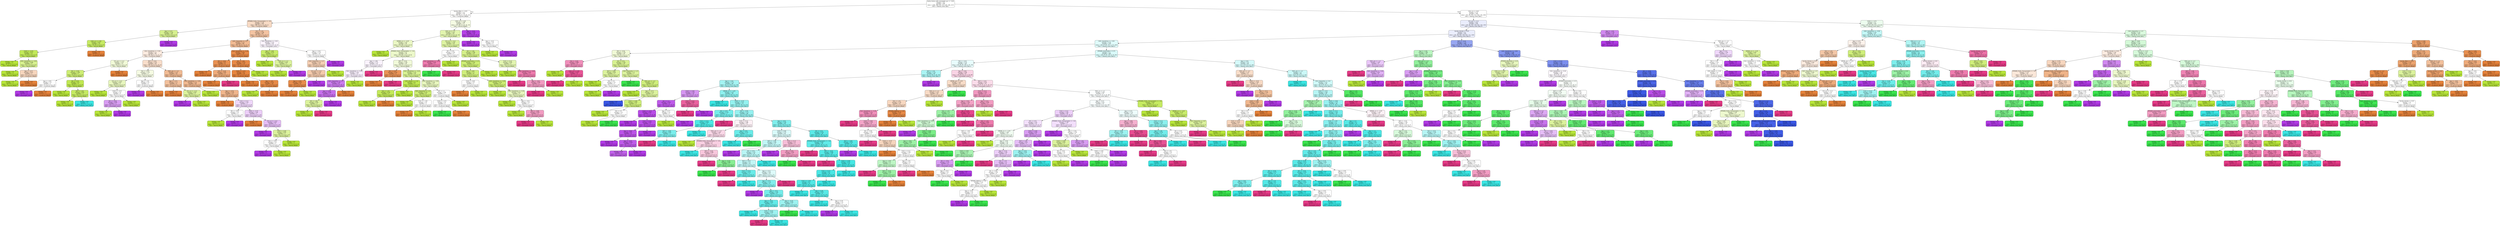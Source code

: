 digraph Tree {
node [shape=box, style="filled, rounded", color="black", fontname=helvetica] ;
edge [fontname=helvetica] ;
0 [label="family_history_with_overweight_yes <= -0.83\nentropy = 2.8\nsamples = 936\nvalue = [186, 190, 235, 213, 230, 206, 217]\nclass = Obesity_Level_Type_I", fillcolor="#fefffe"] ;
1 [label="Gender_Male <= -0.03\nentropy = 1.9\nsamples = 176\nvalue = [95, 93, 4, 1, 0, 64, 15]\nclass = Insufficient_Weight", fillcolor="#fffefd"] ;
0 -> 1 [labeldistance=2.5, labelangle=45, headlabel="True"] ;
2 [label="MTRANS_Public_Transportation <= -0.6\nentropy = 1.56\nsamples = 105\nvalue = [80, 47, 0, 1, 0, 29, 1]\nclass = Insufficient_Weight", fillcolor="#f7dac4"] ;
1 -> 2 ;
3 [label="Age <= 0.37\nentropy = 1.26\nsamples = 18\nvalue = [4, 19, 0, 0, 0, 6, 0]\nclass = Normal_Weight", fillcolor="#d6f08f"] ;
2 -> 3 ;
4 [label="CAEC_no <= 2.95\nentropy = 0.67\nsamples = 12\nvalue = [4, 19, 0, 0, 0, 0, 0]\nclass = Normal_Weight", fillcolor="#c6ea63"] ;
3 -> 4 ;
5 [label="CH2O <= -0.75\nentropy = 0.57\nsamples = 11\nvalue = [3, 19, 0, 0, 0, 0, 0]\nclass = Normal_Weight", fillcolor="#c2e958"] ;
4 -> 5 ;
6 [label="entropy = 0.0\nsamples = 7\nvalue = [0, 12, 0, 0, 0, 0, 0]\nclass = Normal_Weight", fillcolor="#b7e539"] ;
5 -> 6 ;
7 [label="CAEC_Sometimes <= -0.94\nentropy = 0.88\nsamples = 4\nvalue = [3, 7, 0, 0, 0, 0, 0]\nclass = Normal_Weight", fillcolor="#d6f08e"] ;
5 -> 7 ;
8 [label="entropy = 0.0\nsamples = 2\nvalue = [0, 5, 0, 0, 0, 0, 0]\nclass = Normal_Weight", fillcolor="#b7e539"] ;
7 -> 8 ;
9 [label="Age <= -0.77\nentropy = 0.97\nsamples = 2\nvalue = [3, 2, 0, 0, 0, 0, 0]\nclass = Insufficient_Weight", fillcolor="#f6d5bd"] ;
7 -> 9 ;
10 [label="entropy = 0.0\nsamples = 1\nvalue = [0, 2, 0, 0, 0, 0, 0]\nclass = Normal_Weight", fillcolor="#b7e539"] ;
9 -> 10 ;
11 [label="entropy = 0.0\nsamples = 1\nvalue = [3, 0, 0, 0, 0, 0, 0]\nclass = Insufficient_Weight", fillcolor="#e58139"] ;
9 -> 11 ;
12 [label="entropy = 0.0\nsamples = 1\nvalue = [1, 0, 0, 0, 0, 0, 0]\nclass = Insufficient_Weight", fillcolor="#e58139"] ;
4 -> 12 ;
13 [label="entropy = 0.0\nsamples = 6\nvalue = [0, 0, 0, 0, 0, 6, 0]\nclass = Overweight_Level_I", fillcolor="#b139e5"] ;
3 -> 13 ;
14 [label="TUE <= 1.25\nentropy = 1.48\nsamples = 87\nvalue = [76, 28, 0, 1, 0, 23, 1]\nclass = Insufficient_Weight", fillcolor="#f3c3a1"] ;
2 -> 14 ;
15 [label="CAEC_Frequently <= 1.27\nentropy = 1.37\nsamples = 69\nvalue = [65, 22, 0, 1, 0, 11, 1]\nclass = Insufficient_Weight", fillcolor="#f1ba92"] ;
14 -> 15 ;
16 [label="CALC_Sometimes <= -0.36\nentropy = 1.6\nsamples = 40\nvalue = [26, 20, 0, 1, 0, 11, 0]\nclass = Insufficient_Weight", fillcolor="#fbebe0"] ;
15 -> 16 ;
17 [label="SCC_yes <= 2.11\nentropy = 1.53\nsamples = 11\nvalue = [6, 8, 0, 1, 0, 1, 0]\nclass = Normal_Weight", fillcolor="#f1fad7"] ;
16 -> 17 ;
18 [label="FAF <= -0.56\nentropy = 1.28\nsamples = 7\nvalue = [1, 8, 0, 1, 0, 1, 0]\nclass = Normal_Weight", fillcolor="#cded74"] ;
17 -> 18 ;
19 [label="Age <= -0.93\nentropy = 1.0\nsamples = 2\nvalue = [1, 0, 0, 0, 0, 1, 0]\nclass = Insufficient_Weight", fillcolor="#ffffff"] ;
18 -> 19 ;
20 [label="entropy = 0.0\nsamples = 1\nvalue = [0, 0, 0, 0, 0, 1, 0]\nclass = Overweight_Level_I", fillcolor="#b139e5"] ;
19 -> 20 ;
21 [label="entropy = 0.0\nsamples = 1\nvalue = [1, 0, 0, 0, 0, 0, 0]\nclass = Insufficient_Weight", fillcolor="#e58139"] ;
19 -> 21 ;
22 [label="FAF <= 0.55\nentropy = 0.5\nsamples = 5\nvalue = [0, 8, 0, 1, 0, 0, 0]\nclass = Normal_Weight", fillcolor="#c0e852"] ;
18 -> 22 ;
23 [label="entropy = 0.0\nsamples = 2\nvalue = [0, 3, 0, 0, 0, 0, 0]\nclass = Normal_Weight", fillcolor="#b7e539"] ;
22 -> 23 ;
24 [label="NCP <= 1.02\nentropy = 0.65\nsamples = 3\nvalue = [0, 5, 0, 1, 0, 0, 0]\nclass = Normal_Weight", fillcolor="#c5ea61"] ;
22 -> 24 ;
25 [label="entropy = 0.0\nsamples = 2\nvalue = [0, 5, 0, 0, 0, 0, 0]\nclass = Normal_Weight", fillcolor="#b7e539"] ;
24 -> 25 ;
26 [label="entropy = 0.0\nsamples = 1\nvalue = [0, 0, 0, 1, 0, 0, 0]\nclass = Obesity_Level_Type_II", fillcolor="#39e5e2"] ;
24 -> 26 ;
27 [label="entropy = 0.0\nsamples = 4\nvalue = [5, 0, 0, 0, 0, 0, 0]\nclass = Insufficient_Weight", fillcolor="#e58139"] ;
17 -> 27 ;
28 [label="NCP <= -0.22\nentropy = 1.52\nsamples = 29\nvalue = [20, 12, 0, 0, 0, 10, 0]\nclass = Insufficient_Weight", fillcolor="#f8ddca"] ;
16 -> 28 ;
29 [label="TUE <= -0.24\nentropy = 1.33\nsamples = 7\nvalue = [1, 6, 0, 0, 0, 5, 0]\nclass = Normal_Weight", fillcolor="#f5fbe3"] ;
28 -> 29 ;
30 [label="SCC_no <= -2.11\nentropy = 0.97\nsamples = 5\nvalue = [0, 6, 0, 0, 0, 4, 0]\nclass = Normal_Weight", fillcolor="#e7f6bd"] ;
29 -> 30 ;
31 [label="entropy = 0.0\nsamples = 1\nvalue = [0, 2, 0, 0, 0, 0, 0]\nclass = Normal_Weight", fillcolor="#b7e539"] ;
30 -> 31 ;
32 [label="CH2O <= -0.75\nentropy = 1.0\nsamples = 4\nvalue = [0, 4, 0, 0, 0, 4, 0]\nclass = Normal_Weight", fillcolor="#ffffff"] ;
30 -> 32 ;
33 [label="FAF <= -0.56\nentropy = 0.92\nsamples = 3\nvalue = [0, 2, 0, 0, 0, 4, 0]\nclass = Overweight_Level_I", fillcolor="#d89cf2"] ;
32 -> 33 ;
34 [label="entropy = 0.0\nsamples = 1\nvalue = [0, 2, 0, 0, 0, 0, 0]\nclass = Normal_Weight", fillcolor="#b7e539"] ;
33 -> 34 ;
35 [label="entropy = 0.0\nsamples = 2\nvalue = [0, 0, 0, 0, 0, 4, 0]\nclass = Overweight_Level_I", fillcolor="#b139e5"] ;
33 -> 35 ;
36 [label="entropy = 0.0\nsamples = 1\nvalue = [0, 2, 0, 0, 0, 0, 0]\nclass = Normal_Weight", fillcolor="#b7e539"] ;
32 -> 36 ;
37 [label="Age <= -1.01\nentropy = 1.0\nsamples = 2\nvalue = [1, 0, 0, 0, 0, 1, 0]\nclass = Insufficient_Weight", fillcolor="#ffffff"] ;
29 -> 37 ;
38 [label="entropy = 0.0\nsamples = 1\nvalue = [0, 0, 0, 0, 0, 1, 0]\nclass = Overweight_Level_I", fillcolor="#b139e5"] ;
37 -> 38 ;
39 [label="entropy = 0.0\nsamples = 1\nvalue = [1, 0, 0, 0, 0, 0, 0]\nclass = Insufficient_Weight", fillcolor="#e58139"] ;
37 -> 39 ;
40 [label="FAVC_yes <= -1.2\nentropy = 1.31\nsamples = 22\nvalue = [19, 6, 0, 0, 0, 5, 0]\nclass = Insufficient_Weight", fillcolor="#f1bb94"] ;
28 -> 40 ;
41 [label="Age <= -0.71\nentropy = 1.3\nsamples = 4\nvalue = [5, 2, 0, 0, 0, 1, 0]\nclass = Insufficient_Weight", fillcolor="#f2c09c"] ;
40 -> 41 ;
42 [label="entropy = 0.0\nsamples = 2\nvalue = [5, 0, 0, 0, 0, 0, 0]\nclass = Insufficient_Weight", fillcolor="#e58139"] ;
41 -> 42 ;
43 [label="SCC_no <= -2.11\nentropy = 0.92\nsamples = 2\nvalue = [0, 2, 0, 0, 0, 1, 0]\nclass = Normal_Weight", fillcolor="#dbf29c"] ;
41 -> 43 ;
44 [label="entropy = 0.0\nsamples = 1\nvalue = [0, 0, 0, 0, 0, 1, 0]\nclass = Overweight_Level_I", fillcolor="#b139e5"] ;
43 -> 44 ;
45 [label="entropy = 0.0\nsamples = 1\nvalue = [0, 2, 0, 0, 0, 0, 0]\nclass = Normal_Weight", fillcolor="#b7e539"] ;
43 -> 45 ;
46 [label="CAEC_Sometimes <= -0.94\nentropy = 1.31\nsamples = 18\nvalue = [14, 4, 0, 0, 0, 4, 0]\nclass = Insufficient_Weight", fillcolor="#f1b991"] ;
40 -> 46 ;
47 [label="entropy = 0.0\nsamples = 1\nvalue = [0, 1, 0, 0, 0, 0, 0]\nclass = Normal_Weight", fillcolor="#b7e539"] ;
46 -> 47 ;
48 [label="Age <= -0.76\nentropy = 1.25\nsamples = 17\nvalue = [14, 3, 0, 0, 0, 4, 0]\nclass = Insufficient_Weight", fillcolor="#f0b58b"] ;
46 -> 48 ;
49 [label="entropy = 0.0\nsamples = 10\nvalue = [13, 0, 0, 0, 0, 0, 0]\nclass = Insufficient_Weight", fillcolor="#e58139"] ;
48 -> 49 ;
50 [label="FCVC <= 0.13\nentropy = 1.41\nsamples = 7\nvalue = [1, 3, 0, 0, 0, 4, 0]\nclass = Overweight_Level_I", fillcolor="#efd7fa"] ;
48 -> 50 ;
51 [label="FAF <= -0.56\nentropy = 1.0\nsamples = 2\nvalue = [0, 1, 0, 0, 0, 1, 0]\nclass = Normal_Weight", fillcolor="#ffffff"] ;
50 -> 51 ;
52 [label="entropy = 0.0\nsamples = 1\nvalue = [0, 1, 0, 0, 0, 0, 0]\nclass = Normal_Weight", fillcolor="#b7e539"] ;
51 -> 52 ;
53 [label="entropy = 0.0\nsamples = 1\nvalue = [0, 0, 0, 0, 0, 1, 0]\nclass = Overweight_Level_I", fillcolor="#b139e5"] ;
51 -> 53 ;
54 [label="CH2O <= -0.75\nentropy = 1.46\nsamples = 5\nvalue = [1, 2, 0, 0, 0, 3, 0]\nclass = Overweight_Level_I", fillcolor="#eccef8"] ;
50 -> 54 ;
55 [label="entropy = 0.0\nsamples = 1\nvalue = [1, 0, 0, 0, 0, 0, 0]\nclass = Insufficient_Weight", fillcolor="#e58139"] ;
54 -> 55 ;
56 [label="SCC_no <= -2.11\nentropy = 0.97\nsamples = 4\nvalue = [0, 2, 0, 0, 0, 3, 0]\nclass = Overweight_Level_I", fillcolor="#e5bdf6"] ;
54 -> 56 ;
57 [label="entropy = 0.0\nsamples = 1\nvalue = [0, 0, 0, 0, 0, 2, 0]\nclass = Overweight_Level_I", fillcolor="#b139e5"] ;
56 -> 57 ;
58 [label="CH2O <= 0.69\nentropy = 0.92\nsamples = 3\nvalue = [0, 2, 0, 0, 0, 1, 0]\nclass = Normal_Weight", fillcolor="#dbf29c"] ;
56 -> 58 ;
59 [label="TUE <= -0.24\nentropy = 1.0\nsamples = 2\nvalue = [0, 1, 0, 0, 0, 1, 0]\nclass = Normal_Weight", fillcolor="#ffffff"] ;
58 -> 59 ;
60 [label="entropy = 0.0\nsamples = 1\nvalue = [0, 0, 0, 0, 0, 1, 0]\nclass = Overweight_Level_I", fillcolor="#b139e5"] ;
59 -> 60 ;
61 [label="entropy = 0.0\nsamples = 1\nvalue = [0, 1, 0, 0, 0, 0, 0]\nclass = Normal_Weight", fillcolor="#b7e539"] ;
59 -> 61 ;
62 [label="entropy = 0.0\nsamples = 1\nvalue = [0, 1, 0, 0, 0, 0, 0]\nclass = Normal_Weight", fillcolor="#b7e539"] ;
58 -> 62 ;
63 [label="CALC_Sometimes <= -0.36\nentropy = 0.44\nsamples = 29\nvalue = [39, 2, 0, 0, 0, 0, 1]\nclass = Insufficient_Weight", fillcolor="#e78a48"] ;
15 -> 63 ;
64 [label="FAF <= -0.56\nentropy = 0.5\nsamples = 6\nvalue = [8, 0, 0, 0, 0, 0, 1]\nclass = Insufficient_Weight", fillcolor="#e89152"] ;
63 -> 64 ;
65 [label="entropy = 0.0\nsamples = 2\nvalue = [5, 0, 0, 0, 0, 0, 0]\nclass = Insufficient_Weight", fillcolor="#e58139"] ;
64 -> 65 ;
66 [label="TUE <= -0.24\nentropy = 0.81\nsamples = 4\nvalue = [3, 0, 0, 0, 0, 0, 1]\nclass = Insufficient_Weight", fillcolor="#eeab7b"] ;
64 -> 66 ;
67 [label="entropy = 0.0\nsamples = 3\nvalue = [3, 0, 0, 0, 0, 0, 0]\nclass = Insufficient_Weight", fillcolor="#e58139"] ;
66 -> 67 ;
68 [label="entropy = 0.0\nsamples = 1\nvalue = [0, 0, 0, 0, 0, 0, 1]\nclass = Overweight_Level_II", fillcolor="#e53986"] ;
66 -> 68 ;
69 [label="FAF <= 1.66\nentropy = 0.33\nsamples = 23\nvalue = [31, 2, 0, 0, 0, 0, 0]\nclass = Insufficient_Weight", fillcolor="#e78946"] ;
63 -> 69 ;
70 [label="CH2O <= -0.75\nentropy = 0.2\nsamples = 22\nvalue = [31, 1, 0, 0, 0, 0, 0]\nclass = Insufficient_Weight", fillcolor="#e6853f"] ;
69 -> 70 ;
71 [label="entropy = 0.0\nsamples = 12\nvalue = [17, 0, 0, 0, 0, 0, 0]\nclass = Insufficient_Weight", fillcolor="#e58139"] ;
70 -> 71 ;
72 [label="Age <= -0.9\nentropy = 0.35\nsamples = 10\nvalue = [14, 1, 0, 0, 0, 0, 0]\nclass = Insufficient_Weight", fillcolor="#e78a47"] ;
70 -> 72 ;
73 [label="entropy = 0.0\nsamples = 1\nvalue = [0, 1, 0, 0, 0, 0, 0]\nclass = Normal_Weight", fillcolor="#b7e539"] ;
72 -> 73 ;
74 [label="entropy = 0.0\nsamples = 9\nvalue = [14, 0, 0, 0, 0, 0, 0]\nclass = Insufficient_Weight", fillcolor="#e58139"] ;
72 -> 74 ;
75 [label="entropy = 0.0\nsamples = 1\nvalue = [0, 1, 0, 0, 0, 0, 0]\nclass = Normal_Weight", fillcolor="#b7e539"] ;
69 -> 75 ;
76 [label="CALC_Sometimes <= -0.36\nentropy = 1.53\nsamples = 18\nvalue = [11, 6, 0, 0, 0, 12, 0]\nclass = Overweight_Level_I", fillcolor="#fbf4fe"] ;
14 -> 76 ;
77 [label="Age <= -1.09\nentropy = 0.72\nsamples = 3\nvalue = [0, 4, 0, 0, 0, 1, 0]\nclass = Normal_Weight", fillcolor="#c9ec6a"] ;
76 -> 77 ;
78 [label="entropy = 0.0\nsamples = 1\nvalue = [0, 2, 0, 0, 0, 0, 0]\nclass = Normal_Weight", fillcolor="#b7e539"] ;
77 -> 78 ;
79 [label="FAVC_no <= 1.2\nentropy = 0.92\nsamples = 2\nvalue = [0, 2, 0, 0, 0, 1, 0]\nclass = Normal_Weight", fillcolor="#dbf29c"] ;
77 -> 79 ;
80 [label="entropy = 0.0\nsamples = 1\nvalue = [0, 2, 0, 0, 0, 0, 0]\nclass = Normal_Weight", fillcolor="#b7e539"] ;
79 -> 80 ;
81 [label="entropy = 0.0\nsamples = 1\nvalue = [0, 0, 0, 0, 0, 1, 0]\nclass = Overweight_Level_I", fillcolor="#b139e5"] ;
79 -> 81 ;
82 [label="Age <= -0.18\nentropy = 1.33\nsamples = 15\nvalue = [11, 2, 0, 0, 0, 11, 0]\nclass = Insufficient_Weight", fillcolor="#ffffff"] ;
76 -> 82 ;
83 [label="CAEC_Frequently <= 1.27\nentropy = 1.32\nsamples = 13\nvalue = [11, 2, 0, 0, 0, 6, 0]\nclass = Insufficient_Weight", fillcolor="#f5cfb3"] ;
82 -> 83 ;
84 [label="SCC_yes <= 2.11\nentropy = 1.19\nsamples = 12\nvalue = [11, 1, 0, 0, 0, 6, 0]\nclass = Insufficient_Weight", fillcolor="#f4caac"] ;
83 -> 84 ;
85 [label="Age <= -0.44\nentropy = 0.41\nsamples = 8\nvalue = [11, 1, 0, 0, 0, 0, 0]\nclass = Insufficient_Weight", fillcolor="#e78c4b"] ;
84 -> 85 ;
86 [label="entropy = 0.0\nsamples = 7\nvalue = [11, 0, 0, 0, 0, 0, 0]\nclass = Insufficient_Weight", fillcolor="#e58139"] ;
85 -> 86 ;
87 [label="entropy = 0.0\nsamples = 1\nvalue = [0, 1, 0, 0, 0, 0, 0]\nclass = Normal_Weight", fillcolor="#b7e539"] ;
85 -> 87 ;
88 [label="entropy = 0.0\nsamples = 4\nvalue = [0, 0, 0, 0, 0, 6, 0]\nclass = Overweight_Level_I", fillcolor="#b139e5"] ;
84 -> 88 ;
89 [label="entropy = 0.0\nsamples = 1\nvalue = [0, 1, 0, 0, 0, 0, 0]\nclass = Normal_Weight", fillcolor="#b7e539"] ;
83 -> 89 ;
90 [label="entropy = 0.0\nsamples = 2\nvalue = [0, 0, 0, 0, 0, 5, 0]\nclass = Overweight_Level_I", fillcolor="#b139e5"] ;
82 -> 90 ;
91 [label="CAEC_no <= 2.95\nentropy = 1.98\nsamples = 71\nvalue = [15, 46, 4, 0, 0, 35, 14]\nclass = Normal_Weight", fillcolor="#f5fbe3"] ;
1 -> 91 ;
92 [label="FAVC_no <= 1.2\nentropy = 1.91\nsamples = 55\nvalue = [15, 45, 4, 0, 0, 10, 14]\nclass = Normal_Weight", fillcolor="#e1f4ae"] ;
91 -> 92 ;
93 [label="SMOKE_no <= -3.29\nentropy = 1.97\nsamples = 36\nvalue = [14, 28, 3, 0, 0, 10, 6]\nclass = Normal_Weight", fillcolor="#eaf7c4"] ;
92 -> 93 ;
94 [label="entropy = 0.0\nsamples = 2\nvalue = [0, 2, 0, 0, 0, 0, 0]\nclass = Normal_Weight", fillcolor="#b7e539"] ;
93 -> 94 ;
95 [label="MTRANS_Public_Transportation <= -0.6\nentropy = 2.0\nsamples = 34\nvalue = [14, 26, 3, 0, 0, 10, 6]\nclass = Normal_Weight", fillcolor="#ecf8ca"] ;
93 -> 95 ;
96 [label="Age <= 2.48\nentropy = 1.71\nsamples = 14\nvalue = [1, 9, 0, 0, 0, 10, 5]\nclass = Overweight_Level_I", fillcolor="#faf3fd"] ;
95 -> 96 ;
97 [label="CALC_Sometimes <= -0.36\nentropy = 1.45\nsamples = 13\nvalue = [1, 9, 0, 0, 0, 10, 1]\nclass = Overweight_Level_I", fillcolor="#f8eefd"] ;
96 -> 97 ;
98 [label="CAEC_Frequently <= 1.27\nentropy = 1.29\nsamples = 8\nvalue = [1, 2, 0, 0, 0, 10, 1]\nclass = Overweight_Level_I", fillcolor="#cb7bee"] ;
97 -> 98 ;
99 [label="Age <= 0.26\nentropy = 0.99\nsamples = 7\nvalue = [0, 2, 0, 0, 0, 10, 1]\nclass = Overweight_Level_I", fillcolor="#c66fec"] ;
98 -> 99 ;
100 [label="FAF <= 1.66\nentropy = 0.92\nsamples = 2\nvalue = [0, 2, 0, 0, 0, 0, 1]\nclass = Normal_Weight", fillcolor="#dbf29c"] ;
99 -> 100 ;
101 [label="entropy = 0.0\nsamples = 1\nvalue = [0, 2, 0, 0, 0, 0, 0]\nclass = Normal_Weight", fillcolor="#b7e539"] ;
100 -> 101 ;
102 [label="entropy = 0.0\nsamples = 1\nvalue = [0, 0, 0, 0, 0, 0, 1]\nclass = Overweight_Level_II", fillcolor="#e53986"] ;
100 -> 102 ;
103 [label="entropy = 0.0\nsamples = 5\nvalue = [0, 0, 0, 0, 0, 10, 0]\nclass = Overweight_Level_I", fillcolor="#b139e5"] ;
99 -> 103 ;
104 [label="entropy = 0.0\nsamples = 1\nvalue = [1, 0, 0, 0, 0, 0, 0]\nclass = Insufficient_Weight", fillcolor="#e58139"] ;
98 -> 104 ;
105 [label="entropy = 0.0\nsamples = 5\nvalue = [0, 7, 0, 0, 0, 0, 0]\nclass = Normal_Weight", fillcolor="#b7e539"] ;
97 -> 105 ;
106 [label="entropy = 0.0\nsamples = 1\nvalue = [0, 0, 0, 0, 0, 0, 4]\nclass = Overweight_Level_II", fillcolor="#e53986"] ;
96 -> 106 ;
107 [label="NCP <= -0.22\nentropy = 1.49\nsamples = 20\nvalue = [13, 17, 3, 0, 0, 0, 1]\nclass = Normal_Weight", fillcolor="#f1fad9"] ;
95 -> 107 ;
108 [label="FAF <= 0.55\nentropy = 0.54\nsamples = 4\nvalue = [7, 0, 0, 0, 0, 0, 1]\nclass = Insufficient_Weight", fillcolor="#e99355"] ;
107 -> 108 ;
109 [label="entropy = 0.0\nsamples = 3\nvalue = [7, 0, 0, 0, 0, 0, 0]\nclass = Insufficient_Weight", fillcolor="#e58139"] ;
108 -> 109 ;
110 [label="entropy = 0.0\nsamples = 1\nvalue = [0, 0, 0, 0, 0, 0, 1]\nclass = Overweight_Level_II", fillcolor="#e53986"] ;
108 -> 110 ;
111 [label="CALC_Sometimes <= -0.36\nentropy = 1.25\nsamples = 16\nvalue = [6, 17, 3, 0, 0, 0, 0]\nclass = Normal_Weight", fillcolor="#d7f192"] ;
107 -> 111 ;
112 [label="CAEC_Always <= 3.18\nentropy = 0.5\nsamples = 5\nvalue = [1, 8, 0, 0, 0, 0, 0]\nclass = Normal_Weight", fillcolor="#c0e852"] ;
111 -> 112 ;
113 [label="TUE <= 1.25\nentropy = 0.59\nsamples = 4\nvalue = [1, 6, 0, 0, 0, 0, 0]\nclass = Normal_Weight", fillcolor="#c3e95a"] ;
112 -> 113 ;
114 [label="entropy = 0.0\nsamples = 3\nvalue = [0, 6, 0, 0, 0, 0, 0]\nclass = Normal_Weight", fillcolor="#b7e539"] ;
113 -> 114 ;
115 [label="entropy = 0.0\nsamples = 1\nvalue = [1, 0, 0, 0, 0, 0, 0]\nclass = Insufficient_Weight", fillcolor="#e58139"] ;
113 -> 115 ;
116 [label="entropy = 0.0\nsamples = 1\nvalue = [0, 2, 0, 0, 0, 0, 0]\nclass = Normal_Weight", fillcolor="#b7e539"] ;
112 -> 116 ;
117 [label="CAEC_Sometimes <= -0.94\nentropy = 1.45\nsamples = 11\nvalue = [5, 9, 3, 0, 0, 0, 0]\nclass = Normal_Weight", fillcolor="#e7f6bd"] ;
111 -> 117 ;
118 [label="CAEC_Frequently <= 1.27\nentropy = 0.76\nsamples = 8\nvalue = [2, 7, 0, 0, 0, 0, 0]\nclass = Normal_Weight", fillcolor="#ccec72"] ;
117 -> 118 ;
119 [label="entropy = 0.0\nsamples = 5\nvalue = [0, 5, 0, 0, 0, 0, 0]\nclass = Normal_Weight", fillcolor="#b7e539"] ;
118 -> 119 ;
120 [label="FCVC <= -1.59\nentropy = 1.0\nsamples = 3\nvalue = [2, 2, 0, 0, 0, 0, 0]\nclass = Insufficient_Weight", fillcolor="#ffffff"] ;
118 -> 120 ;
121 [label="entropy = 0.0\nsamples = 1\nvalue = [2, 0, 0, 0, 0, 0, 0]\nclass = Insufficient_Weight", fillcolor="#e58139"] ;
120 -> 121 ;
122 [label="entropy = 0.0\nsamples = 2\nvalue = [0, 2, 0, 0, 0, 0, 0]\nclass = Normal_Weight", fillcolor="#b7e539"] ;
120 -> 122 ;
123 [label="FAF <= 1.1\nentropy = 1.56\nsamples = 3\nvalue = [3, 2, 3, 0, 0, 0, 0]\nclass = Insufficient_Weight", fillcolor="#ffffff"] ;
117 -> 123 ;
124 [label="CH2O <= -0.75\nentropy = 1.0\nsamples = 2\nvalue = [3, 0, 3, 0, 0, 0, 0]\nclass = Insufficient_Weight", fillcolor="#ffffff"] ;
123 -> 124 ;
125 [label="entropy = 0.0\nsamples = 1\nvalue = [0, 0, 3, 0, 0, 0, 0]\nclass = Obesity_Level_Type_I", fillcolor="#39e54d"] ;
124 -> 125 ;
126 [label="entropy = 0.0\nsamples = 1\nvalue = [3, 0, 0, 0, 0, 0, 0]\nclass = Insufficient_Weight", fillcolor="#e58139"] ;
124 -> 126 ;
127 [label="entropy = 0.0\nsamples = 1\nvalue = [0, 2, 0, 0, 0, 0, 0]\nclass = Normal_Weight", fillcolor="#b7e539"] ;
123 -> 127 ;
128 [label="SCC_no <= -2.11\nentropy = 1.29\nsamples = 19\nvalue = [1, 17, 1, 0, 0, 0, 8]\nclass = Normal_Weight", fillcolor="#ddf3a1"] ;
92 -> 128 ;
129 [label="FAF <= 0.55\nentropy = 1.45\nsamples = 4\nvalue = [0, 3, 1, 0, 0, 0, 3]\nclass = Normal_Weight", fillcolor="#ffffff"] ;
128 -> 129 ;
130 [label="CALC_Sometimes <= -0.36\nentropy = 0.81\nsamples = 2\nvalue = [0, 0, 1, 0, 0, 0, 3]\nclass = Overweight_Level_II", fillcolor="#ee7bae"] ;
129 -> 130 ;
131 [label="entropy = 0.0\nsamples = 1\nvalue = [0, 0, 1, 0, 0, 0, 0]\nclass = Obesity_Level_Type_I", fillcolor="#39e54d"] ;
130 -> 131 ;
132 [label="entropy = 0.0\nsamples = 1\nvalue = [0, 0, 0, 0, 0, 0, 3]\nclass = Overweight_Level_II", fillcolor="#e53986"] ;
130 -> 132 ;
133 [label="entropy = 0.0\nsamples = 2\nvalue = [0, 3, 0, 0, 0, 0, 0]\nclass = Normal_Weight", fillcolor="#b7e539"] ;
129 -> 133 ;
134 [label="FAF <= 1.66\nentropy = 1.08\nsamples = 15\nvalue = [1, 14, 0, 0, 0, 0, 5]\nclass = Normal_Weight", fillcolor="#d4ef88"] ;
128 -> 134 ;
135 [label="MTRANS_Automobile <= 0.72\nentropy = 1.04\nsamples = 9\nvalue = [1, 9, 0, 0, 0, 0, 2]\nclass = Normal_Weight", fillcolor="#cded74"] ;
134 -> 135 ;
136 [label="Age <= -0.85\nentropy = 1.1\nsamples = 8\nvalue = [1, 8, 0, 0, 0, 0, 2]\nclass = Normal_Weight", fillcolor="#cfee7b"] ;
135 -> 136 ;
137 [label="CH2O <= 0.69\nentropy = 1.0\nsamples = 2\nvalue = [1, 1, 0, 0, 0, 0, 0]\nclass = Insufficient_Weight", fillcolor="#ffffff"] ;
136 -> 137 ;
138 [label="entropy = 0.0\nsamples = 1\nvalue = [1, 0, 0, 0, 0, 0, 0]\nclass = Insufficient_Weight", fillcolor="#e58139"] ;
137 -> 138 ;
139 [label="entropy = 0.0\nsamples = 1\nvalue = [0, 1, 0, 0, 0, 0, 0]\nclass = Normal_Weight", fillcolor="#b7e539"] ;
137 -> 139 ;
140 [label="CAEC_Sometimes <= -0.94\nentropy = 0.76\nsamples = 6\nvalue = [0, 7, 0, 0, 0, 0, 2]\nclass = Normal_Weight", fillcolor="#ccec72"] ;
136 -> 140 ;
141 [label="entropy = 0.0\nsamples = 2\nvalue = [0, 4, 0, 0, 0, 0, 0]\nclass = Normal_Weight", fillcolor="#b7e539"] ;
140 -> 141 ;
142 [label="CALC_Sometimes <= -0.36\nentropy = 0.97\nsamples = 4\nvalue = [0, 3, 0, 0, 0, 0, 2]\nclass = Normal_Weight", fillcolor="#e7f6bd"] ;
140 -> 142 ;
143 [label="entropy = 0.0\nsamples = 1\nvalue = [0, 1, 0, 0, 0, 0, 0]\nclass = Normal_Weight", fillcolor="#b7e539"] ;
142 -> 143 ;
144 [label="Age <= -0.52\nentropy = 1.0\nsamples = 3\nvalue = [0, 2, 0, 0, 0, 0, 2]\nclass = Normal_Weight", fillcolor="#ffffff"] ;
142 -> 144 ;
145 [label="entropy = 0.0\nsamples = 1\nvalue = [0, 1, 0, 0, 0, 0, 0]\nclass = Normal_Weight", fillcolor="#b7e539"] ;
144 -> 145 ;
146 [label="NCP <= -0.84\nentropy = 0.92\nsamples = 2\nvalue = [0, 1, 0, 0, 0, 0, 2]\nclass = Overweight_Level_II", fillcolor="#f29cc2"] ;
144 -> 146 ;
147 [label="entropy = 0.0\nsamples = 1\nvalue = [0, 0, 0, 0, 0, 0, 2]\nclass = Overweight_Level_II", fillcolor="#e53986"] ;
146 -> 147 ;
148 [label="entropy = 0.0\nsamples = 1\nvalue = [0, 1, 0, 0, 0, 0, 0]\nclass = Normal_Weight", fillcolor="#b7e539"] ;
146 -> 148 ;
149 [label="entropy = 0.0\nsamples = 1\nvalue = [0, 1, 0, 0, 0, 0, 0]\nclass = Normal_Weight", fillcolor="#b7e539"] ;
135 -> 149 ;
150 [label="FCVC <= 0.13\nentropy = 0.95\nsamples = 6\nvalue = [0, 5, 0, 0, 0, 0, 3]\nclass = Normal_Weight", fillcolor="#e2f5b0"] ;
134 -> 150 ;
151 [label="entropy = 0.0\nsamples = 3\nvalue = [0, 4, 0, 0, 0, 0, 0]\nclass = Normal_Weight", fillcolor="#b7e539"] ;
150 -> 151 ;
152 [label="CAEC_Sometimes <= -0.94\nentropy = 0.81\nsamples = 3\nvalue = [0, 1, 0, 0, 0, 0, 3]\nclass = Overweight_Level_II", fillcolor="#ee7bae"] ;
150 -> 152 ;
153 [label="entropy = 0.0\nsamples = 1\nvalue = [0, 0, 0, 0, 0, 0, 1]\nclass = Overweight_Level_II", fillcolor="#e53986"] ;
152 -> 153 ;
154 [label="Age <= -0.61\nentropy = 0.92\nsamples = 2\nvalue = [0, 1, 0, 0, 0, 0, 2]\nclass = Overweight_Level_II", fillcolor="#f29cc2"] ;
152 -> 154 ;
155 [label="entropy = 0.0\nsamples = 1\nvalue = [0, 0, 0, 0, 0, 0, 2]\nclass = Overweight_Level_II", fillcolor="#e53986"] ;
154 -> 155 ;
156 [label="entropy = 0.0\nsamples = 1\nvalue = [0, 1, 0, 0, 0, 0, 0]\nclass = Normal_Weight", fillcolor="#b7e539"] ;
154 -> 156 ;
157 [label="Age <= -0.43\nentropy = 0.24\nsamples = 16\nvalue = [0, 1, 0, 0, 0, 25, 0]\nclass = Overweight_Level_I", fillcolor="#b441e6"] ;
91 -> 157 ;
158 [label="entropy = 0.0\nsamples = 14\nvalue = [0, 0, 0, 0, 0, 24, 0]\nclass = Overweight_Level_I", fillcolor="#b139e5"] ;
157 -> 158 ;
159 [label="Age <= -0.32\nentropy = 1.0\nsamples = 2\nvalue = [0, 1, 0, 0, 0, 1, 0]\nclass = Normal_Weight", fillcolor="#ffffff"] ;
157 -> 159 ;
160 [label="entropy = 0.0\nsamples = 1\nvalue = [0, 1, 0, 0, 0, 0, 0]\nclass = Normal_Weight", fillcolor="#b7e539"] ;
159 -> 160 ;
161 [label="entropy = 0.0\nsamples = 1\nvalue = [0, 0, 0, 0, 0, 1, 0]\nclass = Overweight_Level_I", fillcolor="#b139e5"] ;
159 -> 161 ;
162 [label="CALC_no <= 0.45\nentropy = 2.72\nsamples = 760\nvalue = [91, 97, 231, 212, 230, 142, 202]\nclass = Obesity_Level_Type_I", fillcolor="#ffffff"] ;
0 -> 162 [labeldistance=2.5, labelangle=-45, headlabel="False"] ;
163 [label="SCC_yes <= 2.11\nentropy = 2.61\nsamples = 530\nvalue = [28, 62, 122, 158, 230, 124, 120]\nclass = Obesity_Level_Type_III", fillcolor="#eaedfc"] ;
162 -> 163 ;
164 [label="Gender_Female <= 0.03\nentropy = 2.6\nsamples = 516\nvalue = [26, 58, 122, 158, 230, 111, 120]\nclass = Obesity_Level_Type_III", fillcolor="#eaedfc"] ;
163 -> 164 ;
165 [label="CAEC_Sometimes <= -0.94\nentropy = 2.35\nsamples = 276\nvalue = [26, 37, 65, 157, 1, 53, 102]\nclass = Obesity_Level_Type_II", fillcolor="#dffbfa"] ;
164 -> 165 ;
166 [label="FAF <= -0.56\nentropy = 1.78\nsamples = 16\nvalue = [0, 10, 2, 0, 1, 1, 7]\nclass = Normal_Weight", fillcolor="#f0f9d5"] ;
165 -> 166 ;
167 [label="TUE <= -0.24\nentropy = 0.88\nsamples = 6\nvalue = [0, 3, 0, 0, 0, 0, 7]\nclass = Overweight_Level_II", fillcolor="#f08eba"] ;
166 -> 167 ;
168 [label="entropy = 0.0\nsamples = 2\nvalue = [0, 2, 0, 0, 0, 0, 0]\nclass = Normal_Weight", fillcolor="#b7e539"] ;
167 -> 168 ;
169 [label="CAEC_no <= 2.95\nentropy = 0.54\nsamples = 4\nvalue = [0, 1, 0, 0, 0, 0, 7]\nclass = Overweight_Level_II", fillcolor="#e95597"] ;
167 -> 169 ;
170 [label="entropy = 0.0\nsamples = 3\nvalue = [0, 0, 0, 0, 0, 0, 7]\nclass = Overweight_Level_II", fillcolor="#e53986"] ;
169 -> 170 ;
171 [label="entropy = 0.0\nsamples = 1\nvalue = [0, 1, 0, 0, 0, 0, 0]\nclass = Normal_Weight", fillcolor="#b7e539"] ;
169 -> 171 ;
172 [label="FAF <= 0.55\nentropy = 1.49\nsamples = 10\nvalue = [0, 7, 2, 0, 1, 1, 0]\nclass = Normal_Weight", fillcolor="#d7f191"] ;
166 -> 172 ;
173 [label="NCP <= -0.84\nentropy = 0.92\nsamples = 3\nvalue = [0, 2, 0, 0, 0, 1, 0]\nclass = Normal_Weight", fillcolor="#dbf29c"] ;
172 -> 173 ;
174 [label="entropy = 0.0\nsamples = 1\nvalue = [0, 1, 0, 0, 0, 0, 0]\nclass = Normal_Weight", fillcolor="#b7e539"] ;
173 -> 174 ;
175 [label="TUE <= 0.5\nentropy = 1.0\nsamples = 2\nvalue = [0, 1, 0, 0, 0, 1, 0]\nclass = Normal_Weight", fillcolor="#ffffff"] ;
173 -> 175 ;
176 [label="entropy = 0.0\nsamples = 1\nvalue = [0, 1, 0, 0, 0, 0, 0]\nclass = Normal_Weight", fillcolor="#b7e539"] ;
175 -> 176 ;
177 [label="entropy = 0.0\nsamples = 1\nvalue = [0, 0, 0, 0, 0, 1, 0]\nclass = Overweight_Level_I", fillcolor="#b139e5"] ;
175 -> 177 ;
178 [label="CAEC_Frequently <= 1.27\nentropy = 1.3\nsamples = 7\nvalue = [0, 5, 2, 0, 1, 0, 0]\nclass = Normal_Weight", fillcolor="#dbf29c"] ;
172 -> 178 ;
179 [label="entropy = 0.0\nsamples = 1\nvalue = [0, 0, 1, 0, 0, 0, 0]\nclass = Obesity_Level_Type_I", fillcolor="#39e54d"] ;
178 -> 179 ;
180 [label="FAVC_yes <= -1.2\nentropy = 1.15\nsamples = 6\nvalue = [0, 5, 1, 0, 1, 0, 0]\nclass = Normal_Weight", fillcolor="#cfee7b"] ;
178 -> 180 ;
181 [label="entropy = 0.0\nsamples = 1\nvalue = [0, 2, 0, 0, 0, 0, 0]\nclass = Normal_Weight", fillcolor="#b7e539"] ;
180 -> 181 ;
182 [label="Age <= -0.77\nentropy = 1.37\nsamples = 5\nvalue = [0, 3, 1, 0, 1, 0, 0]\nclass = Normal_Weight", fillcolor="#dbf29c"] ;
180 -> 182 ;
183 [label="entropy = 0.0\nsamples = 1\nvalue = [0, 0, 0, 0, 1, 0, 0]\nclass = Obesity_Level_Type_III", fillcolor="#3956e5"] ;
182 -> 183 ;
184 [label="CH2O <= 0.69\nentropy = 0.81\nsamples = 4\nvalue = [0, 3, 1, 0, 0, 0, 0]\nclass = Normal_Weight", fillcolor="#cfee7b"] ;
182 -> 184 ;
185 [label="entropy = 0.0\nsamples = 2\nvalue = [0, 2, 0, 0, 0, 0, 0]\nclass = Normal_Weight", fillcolor="#b7e539"] ;
184 -> 185 ;
186 [label="TUE <= 0.5\nentropy = 1.0\nsamples = 2\nvalue = [0, 1, 1, 0, 0, 0, 0]\nclass = Normal_Weight", fillcolor="#ffffff"] ;
184 -> 186 ;
187 [label="entropy = 0.0\nsamples = 1\nvalue = [0, 1, 0, 0, 0, 0, 0]\nclass = Normal_Weight", fillcolor="#b7e539"] ;
186 -> 187 ;
188 [label="entropy = 0.0\nsamples = 1\nvalue = [0, 0, 1, 0, 0, 0, 0]\nclass = Obesity_Level_Type_I", fillcolor="#39e54d"] ;
186 -> 188 ;
189 [label="MTRANS_Automobile <= 0.72\nentropy = 2.3\nsamples = 260\nvalue = [26, 27, 63, 157, 0, 52, 95]\nclass = Obesity_Level_Type_II", fillcolor="#d9faf9"] ;
165 -> 189 ;
190 [label="TUE <= -0.24\nentropy = 2.32\nsamples = 191\nvalue = [19, 24, 29, 105, 0, 47, 79]\nclass = Obesity_Level_Type_II", fillcolor="#e8fcfc"] ;
189 -> 190 ;
191 [label="NCP <= 1.02\nentropy = 1.76\nsamples = 94\nvalue = [0, 4, 9, 84, 0, 29, 30]\nclass = Obesity_Level_Type_II", fillcolor="#aaf4f3"] ;
190 -> 191 ;
192 [label="Age <= -0.42\nentropy = 1.72\nsamples = 90\nvalue = [0, 4, 9, 84, 0, 21, 30]\nclass = Obesity_Level_Type_II", fillcolor="#a4f3f2"] ;
191 -> 192 ;
193 [label="CH2O <= 0.69\nentropy = 1.24\nsamples = 14\nvalue = [0, 2, 0, 0, 0, 13, 5]\nclass = Overweight_Level_I", fillcolor="#d595f1"] ;
192 -> 193 ;
194 [label="FAF <= 1.1\nentropy = 0.59\nsamples = 9\nvalue = [0, 2, 0, 0, 0, 12, 0]\nclass = Overweight_Level_I", fillcolor="#be5ae9"] ;
193 -> 194 ;
195 [label="CH2O <= -0.75\nentropy = 0.41\nsamples = 7\nvalue = [0, 1, 0, 0, 0, 11, 0]\nclass = Overweight_Level_I", fillcolor="#b84be7"] ;
194 -> 195 ;
196 [label="entropy = 0.0\nsamples = 2\nvalue = [0, 0, 0, 0, 0, 2, 0]\nclass = Overweight_Level_I", fillcolor="#b139e5"] ;
195 -> 196 ;
197 [label="FCVC <= 0.13\nentropy = 0.47\nsamples = 5\nvalue = [0, 1, 0, 0, 0, 9, 0]\nclass = Overweight_Level_I", fillcolor="#ba4fe8"] ;
195 -> 197 ;
198 [label="Age <= -0.62\nentropy = 0.5\nsamples = 4\nvalue = [0, 1, 0, 0, 0, 8, 0]\nclass = Overweight_Level_I", fillcolor="#bb52e8"] ;
197 -> 198 ;
199 [label="entropy = 0.0\nsamples = 1\nvalue = [0, 0, 0, 0, 0, 2, 0]\nclass = Overweight_Level_I", fillcolor="#b139e5"] ;
198 -> 199 ;
200 [label="Age <= -0.47\nentropy = 0.59\nsamples = 3\nvalue = [0, 1, 0, 0, 0, 6, 0]\nclass = Overweight_Level_I", fillcolor="#be5ae9"] ;
198 -> 200 ;
201 [label="entropy = 0.65\nsamples = 2\nvalue = [0, 1, 0, 0, 0, 5, 0]\nclass = Overweight_Level_I", fillcolor="#c161ea"] ;
200 -> 201 ;
202 [label="entropy = 0.0\nsamples = 1\nvalue = [0, 0, 0, 0, 0, 1, 0]\nclass = Overweight_Level_I", fillcolor="#b139e5"] ;
200 -> 202 ;
203 [label="entropy = 0.0\nsamples = 1\nvalue = [0, 0, 0, 0, 0, 1, 0]\nclass = Overweight_Level_I", fillcolor="#b139e5"] ;
197 -> 203 ;
204 [label="Age <= -0.77\nentropy = 1.0\nsamples = 2\nvalue = [0, 1, 0, 0, 0, 1, 0]\nclass = Normal_Weight", fillcolor="#ffffff"] ;
194 -> 204 ;
205 [label="entropy = 0.0\nsamples = 1\nvalue = [0, 1, 0, 0, 0, 0, 0]\nclass = Normal_Weight", fillcolor="#b7e539"] ;
204 -> 205 ;
206 [label="entropy = 0.0\nsamples = 1\nvalue = [0, 0, 0, 0, 0, 1, 0]\nclass = Overweight_Level_I", fillcolor="#b139e5"] ;
204 -> 206 ;
207 [label="FCVC <= 0.13\nentropy = 0.65\nsamples = 5\nvalue = [0, 0, 0, 0, 0, 1, 5]\nclass = Overweight_Level_II", fillcolor="#ea619e"] ;
193 -> 207 ;
208 [label="entropy = 0.0\nsamples = 4\nvalue = [0, 0, 0, 0, 0, 0, 5]\nclass = Overweight_Level_II", fillcolor="#e53986"] ;
207 -> 208 ;
209 [label="entropy = 0.0\nsamples = 1\nvalue = [0, 0, 0, 0, 0, 1, 0]\nclass = Overweight_Level_I", fillcolor="#b139e5"] ;
207 -> 209 ;
210 [label="SMOKE_no <= -3.29\nentropy = 1.47\nsamples = 76\nvalue = [0, 2, 9, 84, 0, 8, 25]\nclass = Obesity_Level_Type_II", fillcolor="#8ef0ee"] ;
192 -> 210 ;
211 [label="entropy = 0.0\nsamples = 3\nvalue = [0, 0, 0, 6, 0, 0, 0]\nclass = Obesity_Level_Type_II", fillcolor="#39e5e2"] ;
210 -> 211 ;
212 [label="CH2O <= -0.75\nentropy = 1.51\nsamples = 73\nvalue = [0, 2, 9, 78, 0, 8, 25]\nclass = Obesity_Level_Type_II", fillcolor="#93f1ef"] ;
210 -> 212 ;
213 [label="FAF <= 0.55\nentropy = 0.78\nsamples = 7\nvalue = [0, 0, 0, 10, 0, 0, 3]\nclass = Obesity_Level_Type_II", fillcolor="#74edeb"] ;
212 -> 213 ;
214 [label="FCVC <= 0.13\nentropy = 0.44\nsamples = 5\nvalue = [0, 0, 0, 10, 0, 0, 1]\nclass = Obesity_Level_Type_II", fillcolor="#4de8e5"] ;
213 -> 214 ;
215 [label="NCP <= -0.84\nentropy = 0.81\nsamples = 3\nvalue = [0, 0, 0, 3, 0, 0, 1]\nclass = Obesity_Level_Type_II", fillcolor="#7beeec"] ;
214 -> 215 ;
216 [label="entropy = 0.0\nsamples = 1\nvalue = [0, 0, 0, 0, 0, 0, 1]\nclass = Overweight_Level_II", fillcolor="#e53986"] ;
215 -> 216 ;
217 [label="entropy = 0.0\nsamples = 2\nvalue = [0, 0, 0, 3, 0, 0, 0]\nclass = Obesity_Level_Type_II", fillcolor="#39e5e2"] ;
215 -> 217 ;
218 [label="entropy = 0.0\nsamples = 2\nvalue = [0, 0, 0, 7, 0, 0, 0]\nclass = Obesity_Level_Type_II", fillcolor="#39e5e2"] ;
214 -> 218 ;
219 [label="entropy = 0.0\nsamples = 2\nvalue = [0, 0, 0, 0, 0, 0, 2]\nclass = Overweight_Level_II", fillcolor="#e53986"] ;
213 -> 219 ;
220 [label="FAF <= -0.56\nentropy = 1.57\nsamples = 66\nvalue = [0, 2, 9, 68, 0, 8, 22]\nclass = Obesity_Level_Type_II", fillcolor="#96f1f0"] ;
212 -> 220 ;
221 [label="FCVC <= 0.13\nentropy = 1.88\nsamples = 12\nvalue = [0, 2, 6, 5, 0, 0, 7]\nclass = Overweight_Level_II", fillcolor="#fdf1f6"] ;
220 -> 221 ;
222 [label="FAVC_yes <= -1.2\nentropy = 1.69\nsamples = 9\nvalue = [0, 2, 5, 1, 0, 0, 7]\nclass = Overweight_Level_II", fillcolor="#fad7e7"] ;
221 -> 222 ;
223 [label="entropy = 0.0\nsamples = 1\nvalue = [0, 2, 0, 0, 0, 0, 0]\nclass = Normal_Weight", fillcolor="#b7e539"] ;
222 -> 223 ;
224 [label="MTRANS_Public_Transportation <= -0.6\nentropy = 1.3\nsamples = 8\nvalue = [0, 0, 5, 1, 0, 0, 7]\nclass = Overweight_Level_II", fillcolor="#f8cee1"] ;
222 -> 224 ;
225 [label="entropy = 0.0\nsamples = 1\nvalue = [0, 0, 0, 1, 0, 0, 0]\nclass = Obesity_Level_Type_II", fillcolor="#39e5e2"] ;
224 -> 225 ;
226 [label="NCP <= -0.22\nentropy = 0.98\nsamples = 7\nvalue = [0, 0, 5, 0, 0, 0, 7]\nclass = Overweight_Level_II", fillcolor="#f8c6dc"] ;
224 -> 226 ;
227 [label="entropy = 0.0\nsamples = 2\nvalue = [0, 0, 0, 0, 0, 0, 5]\nclass = Overweight_Level_II", fillcolor="#e53986"] ;
226 -> 227 ;
228 [label="Age <= -0.19\nentropy = 0.86\nsamples = 5\nvalue = [0, 0, 5, 0, 0, 0, 2]\nclass = Obesity_Level_Type_I", fillcolor="#88ef94"] ;
226 -> 228 ;
229 [label="entropy = 0.0\nsamples = 3\nvalue = [0, 0, 5, 0, 0, 0, 0]\nclass = Obesity_Level_Type_I", fillcolor="#39e54d"] ;
228 -> 229 ;
230 [label="entropy = 0.0\nsamples = 2\nvalue = [0, 0, 0, 0, 0, 0, 2]\nclass = Overweight_Level_II", fillcolor="#e53986"] ;
228 -> 230 ;
231 [label="Age <= 0.01\nentropy = 0.72\nsamples = 3\nvalue = [0, 0, 1, 4, 0, 0, 0]\nclass = Obesity_Level_Type_II", fillcolor="#6aece9"] ;
221 -> 231 ;
232 [label="entropy = 0.0\nsamples = 2\nvalue = [0, 0, 0, 4, 0, 0, 0]\nclass = Obesity_Level_Type_II", fillcolor="#39e5e2"] ;
231 -> 232 ;
233 [label="entropy = 0.0\nsamples = 1\nvalue = [0, 0, 1, 0, 0, 0, 0]\nclass = Obesity_Level_Type_I", fillcolor="#39e54d"] ;
231 -> 233 ;
234 [label="Age <= -0.03\nentropy = 1.26\nsamples = 54\nvalue = [0, 0, 3, 63, 0, 8, 15]\nclass = Obesity_Level_Type_II", fillcolor="#7feeec"] ;
220 -> 234 ;
235 [label="CH2O <= 0.69\nentropy = 1.75\nsamples = 20\nvalue = [0, 0, 3, 14, 0, 4, 10]\nclass = Obesity_Level_Type_II", fillcolor="#d9faf9"] ;
234 -> 235 ;
236 [label="NCP <= -1.46\nentropy = 1.64\nsamples = 17\nvalue = [0, 0, 2, 14, 0, 3, 8]\nclass = Obesity_Level_Type_II", fillcolor="#c0f7f6"] ;
235 -> 236 ;
237 [label="entropy = 0.0\nsamples = 1\nvalue = [0, 0, 0, 0, 0, 2, 0]\nclass = Overweight_Level_I", fillcolor="#b139e5"] ;
236 -> 237 ;
238 [label="FAF <= 0.55\nentropy = 1.47\nsamples = 16\nvalue = [0, 0, 2, 14, 0, 1, 8]\nclass = Obesity_Level_Type_II", fillcolor="#b9f6f5"] ;
236 -> 238 ;
239 [label="NCP <= -0.22\nentropy = 1.5\nsamples = 15\nvalue = [0, 0, 2, 13, 0, 1, 8]\nclass = Obesity_Level_Type_II", fillcolor="#c1f7f6"] ;
238 -> 239 ;
240 [label="FCVC <= 0.13\nentropy = 0.72\nsamples = 3\nvalue = [0, 0, 0, 4, 0, 0, 1]\nclass = Obesity_Level_Type_II", fillcolor="#6aece9"] ;
239 -> 240 ;
241 [label="entropy = 0.0\nsamples = 1\nvalue = [0, 0, 0, 0, 0, 0, 1]\nclass = Overweight_Level_II", fillcolor="#e53986"] ;
240 -> 241 ;
242 [label="entropy = 0.0\nsamples = 2\nvalue = [0, 0, 0, 4, 0, 0, 0]\nclass = Obesity_Level_Type_II", fillcolor="#39e5e2"] ;
240 -> 242 ;
243 [label="Age <= -0.15\nentropy = 1.61\nsamples = 12\nvalue = [0, 0, 2, 9, 0, 1, 7]\nclass = Obesity_Level_Type_II", fillcolor="#defbfa"] ;
239 -> 243 ;
244 [label="Age <= -0.31\nentropy = 1.35\nsamples = 9\nvalue = [0, 0, 2, 9, 0, 1, 1]\nclass = Obesity_Level_Type_II", fillcolor="#81eeed"] ;
243 -> 244 ;
245 [label="entropy = 0.0\nsamples = 1\nvalue = [0, 0, 0, 0, 0, 1, 0]\nclass = Overweight_Level_I", fillcolor="#b139e5"] ;
244 -> 245 ;
246 [label="Age <= -0.21\nentropy = 1.04\nsamples = 8\nvalue = [0, 0, 2, 9, 0, 0, 1]\nclass = Obesity_Level_Type_II", fillcolor="#74edeb"] ;
244 -> 246 ;
247 [label="Age <= -0.25\nentropy = 0.65\nsamples = 5\nvalue = [0, 0, 0, 5, 0, 0, 1]\nclass = Obesity_Level_Type_II", fillcolor="#61eae8"] ;
246 -> 247 ;
248 [label="entropy = 0.0\nsamples = 2\nvalue = [0, 0, 0, 3, 0, 0, 0]\nclass = Obesity_Level_Type_II", fillcolor="#39e5e2"] ;
247 -> 248 ;
249 [label="FCVC <= 0.13\nentropy = 0.92\nsamples = 3\nvalue = [0, 0, 0, 2, 0, 0, 1]\nclass = Obesity_Level_Type_II", fillcolor="#9cf2f0"] ;
247 -> 249 ;
250 [label="entropy = 0.0\nsamples = 1\nvalue = [0, 0, 0, 0, 0, 0, 1]\nclass = Overweight_Level_II", fillcolor="#e53986"] ;
249 -> 250 ;
251 [label="entropy = 0.0\nsamples = 2\nvalue = [0, 0, 0, 2, 0, 0, 0]\nclass = Obesity_Level_Type_II", fillcolor="#39e5e2"] ;
249 -> 251 ;
252 [label="Age <= -0.19\nentropy = 0.92\nsamples = 3\nvalue = [0, 0, 2, 4, 0, 0, 0]\nclass = Obesity_Level_Type_II", fillcolor="#9cf2f0"] ;
246 -> 252 ;
253 [label="entropy = 0.0\nsamples = 1\nvalue = [0, 0, 2, 0, 0, 0, 0]\nclass = Obesity_Level_Type_I", fillcolor="#39e54d"] ;
252 -> 253 ;
254 [label="entropy = 0.0\nsamples = 2\nvalue = [0, 0, 0, 4, 0, 0, 0]\nclass = Obesity_Level_Type_II", fillcolor="#39e5e2"] ;
252 -> 254 ;
255 [label="entropy = 0.0\nsamples = 3\nvalue = [0, 0, 0, 0, 0, 0, 6]\nclass = Overweight_Level_II", fillcolor="#e53986"] ;
243 -> 255 ;
256 [label="entropy = 0.0\nsamples = 1\nvalue = [0, 0, 0, 1, 0, 0, 0]\nclass = Obesity_Level_Type_II", fillcolor="#39e5e2"] ;
238 -> 256 ;
257 [label="FCVC <= 0.13\nentropy = 1.5\nsamples = 3\nvalue = [0, 0, 1, 0, 0, 1, 2]\nclass = Overweight_Level_II", fillcolor="#f6bdd7"] ;
235 -> 257 ;
258 [label="entropy = 0.0\nsamples = 1\nvalue = [0, 0, 0, 0, 0, 1, 0]\nclass = Overweight_Level_I", fillcolor="#b139e5"] ;
257 -> 258 ;
259 [label="FAF <= 0.55\nentropy = 0.92\nsamples = 2\nvalue = [0, 0, 1, 0, 0, 0, 2]\nclass = Overweight_Level_II", fillcolor="#f29cc2"] ;
257 -> 259 ;
260 [label="entropy = 0.0\nsamples = 1\nvalue = [0, 0, 1, 0, 0, 0, 0]\nclass = Obesity_Level_Type_I", fillcolor="#39e54d"] ;
259 -> 260 ;
261 [label="entropy = 0.0\nsamples = 1\nvalue = [0, 0, 0, 0, 0, 0, 2]\nclass = Overweight_Level_II", fillcolor="#e53986"] ;
259 -> 261 ;
262 [label="FAF <= 0.55\nentropy = 0.78\nsamples = 34\nvalue = [0, 0, 0, 49, 0, 4, 5]\nclass = Obesity_Level_Type_II", fillcolor="#5be9e7"] ;
234 -> 262 ;
263 [label="MTRANS_Public_Transportation <= -0.6\nentropy = 0.81\nsamples = 25\nvalue = [0, 0, 0, 34, 0, 2, 5]\nclass = Obesity_Level_Type_II", fillcolor="#60eae8"] ;
262 -> 263 ;
264 [label="entropy = 0.0\nsamples = 1\nvalue = [0, 0, 0, 0, 0, 0, 2]\nclass = Overweight_Level_II", fillcolor="#e53986"] ;
263 -> 264 ;
265 [label="NCP <= -0.22\nentropy = 0.68\nsamples = 24\nvalue = [0, 0, 0, 34, 0, 2, 3]\nclass = Obesity_Level_Type_II", fillcolor="#54e9e6"] ;
263 -> 265 ;
266 [label="entropy = 0.0\nsamples = 2\nvalue = [0, 0, 0, 0, 0, 0, 3]\nclass = Overweight_Level_II", fillcolor="#e53986"] ;
265 -> 266 ;
267 [label="CH2O <= 0.69\nentropy = 0.31\nsamples = 22\nvalue = [0, 0, 0, 34, 0, 2, 0]\nclass = Obesity_Level_Type_II", fillcolor="#45e7e4"] ;
265 -> 267 ;
268 [label="FCVC <= 0.13\nentropy = 0.4\nsamples = 14\nvalue = [0, 0, 0, 23, 0, 2, 0]\nclass = Obesity_Level_Type_II", fillcolor="#4ae7e5"] ;
267 -> 268 ;
269 [label="FCVC <= -1.59\nentropy = 0.5\nsamples = 11\nvalue = [0, 0, 0, 16, 0, 2, 0]\nclass = Obesity_Level_Type_II", fillcolor="#52e8e6"] ;
268 -> 269 ;
270 [label="entropy = 0.0\nsamples = 2\nvalue = [0, 0, 0, 3, 0, 0, 0]\nclass = Obesity_Level_Type_II", fillcolor="#39e5e2"] ;
269 -> 270 ;
271 [label="Age <= 0.28\nentropy = 0.57\nsamples = 9\nvalue = [0, 0, 0, 13, 0, 2, 0]\nclass = Obesity_Level_Type_II", fillcolor="#57e9e6"] ;
269 -> 271 ;
272 [label="entropy = 0.0\nsamples = 6\nvalue = [0, 0, 0, 11, 0, 0, 0]\nclass = Obesity_Level_Type_II", fillcolor="#39e5e2"] ;
271 -> 272 ;
273 [label="Age <= 0.34\nentropy = 1.0\nsamples = 3\nvalue = [0, 0, 0, 2, 0, 2, 0]\nclass = Obesity_Level_Type_II", fillcolor="#ffffff"] ;
271 -> 273 ;
274 [label="entropy = 0.0\nsamples = 1\nvalue = [0, 0, 0, 0, 0, 2, 0]\nclass = Overweight_Level_I", fillcolor="#b139e5"] ;
273 -> 274 ;
275 [label="entropy = 0.0\nsamples = 2\nvalue = [0, 0, 0, 2, 0, 0, 0]\nclass = Obesity_Level_Type_II", fillcolor="#39e5e2"] ;
273 -> 275 ;
276 [label="entropy = 0.0\nsamples = 3\nvalue = [0, 0, 0, 7, 0, 0, 0]\nclass = Obesity_Level_Type_II", fillcolor="#39e5e2"] ;
268 -> 276 ;
277 [label="entropy = 0.0\nsamples = 8\nvalue = [0, 0, 0, 11, 0, 0, 0]\nclass = Obesity_Level_Type_II", fillcolor="#39e5e2"] ;
267 -> 277 ;
278 [label="NCP <= -0.84\nentropy = 0.52\nsamples = 9\nvalue = [0, 0, 0, 15, 0, 2, 0]\nclass = Obesity_Level_Type_II", fillcolor="#53e8e6"] ;
262 -> 278 ;
279 [label="entropy = 0.0\nsamples = 1\nvalue = [0, 0, 0, 0, 0, 2, 0]\nclass = Overweight_Level_I", fillcolor="#b139e5"] ;
278 -> 279 ;
280 [label="entropy = 0.0\nsamples = 8\nvalue = [0, 0, 0, 15, 0, 0, 0]\nclass = Obesity_Level_Type_II", fillcolor="#39e5e2"] ;
278 -> 280 ;
281 [label="entropy = 0.0\nsamples = 4\nvalue = [0, 0, 0, 0, 0, 8, 0]\nclass = Overweight_Level_I", fillcolor="#b139e5"] ;
191 -> 281 ;
282 [label="Age <= -0.92\nentropy = 2.46\nsamples = 97\nvalue = [19, 20, 20, 21, 0, 18, 49]\nclass = Overweight_Level_II", fillcolor="#f9d3e4"] ;
190 -> 282 ;
283 [label="SMOKE_yes <= 3.29\nentropy = 1.61\nsamples = 23\nvalue = [19, 3, 3, 0, 0, 0, 12]\nclass = Insufficient_Weight", fillcolor="#f8dcc8"] ;
282 -> 283 ;
284 [label="FAVC_no <= 1.2\nentropy = 1.55\nsamples = 22\nvalue = [19, 3, 2, 0, 0, 0, 12]\nclass = Insufficient_Weight", fillcolor="#f7dac5"] ;
283 -> 284 ;
285 [label="TUE <= 1.25\nentropy = 1.39\nsamples = 21\nvalue = [19, 1, 2, 0, 0, 0, 12]\nclass = Insufficient_Weight", fillcolor="#f7d7c0"] ;
284 -> 285 ;
286 [label="CALC_Sometimes <= -0.36\nentropy = 1.22\nsamples = 10\nvalue = [4, 0, 2, 0, 0, 0, 12]\nclass = Overweight_Level_II", fillcolor="#f08eba"] ;
285 -> 286 ;
287 [label="entropy = 0.0\nsamples = 1\nvalue = [0, 0, 0, 0, 0, 0, 3]\nclass = Overweight_Level_II", fillcolor="#e53986"] ;
286 -> 287 ;
288 [label="CH2O <= 0.69\nentropy = 1.34\nsamples = 9\nvalue = [4, 0, 2, 0, 0, 0, 9]\nclass = Overweight_Level_II", fillcolor="#f3a5c8"] ;
286 -> 288 ;
289 [label="FAF <= -0.56\nentropy = 1.52\nsamples = 7\nvalue = [4, 0, 2, 0, 0, 0, 4]\nclass = Insufficient_Weight", fillcolor="#ffffff"] ;
288 -> 289 ;
290 [label="entropy = 0.0\nsamples = 1\nvalue = [0, 0, 0, 0, 0, 0, 2]\nclass = Overweight_Level_II", fillcolor="#e53986"] ;
289 -> 290 ;
291 [label="CH2O <= -0.75\nentropy = 1.5\nsamples = 6\nvalue = [4, 0, 2, 0, 0, 0, 2]\nclass = Insufficient_Weight", fillcolor="#f6d5bd"] ;
289 -> 291 ;
292 [label="entropy = 0.0\nsamples = 1\nvalue = [2, 0, 0, 0, 0, 0, 0]\nclass = Insufficient_Weight", fillcolor="#e58139"] ;
291 -> 292 ;
293 [label="FCVC <= 0.13\nentropy = 1.58\nsamples = 5\nvalue = [2, 0, 2, 0, 0, 0, 2]\nclass = Insufficient_Weight", fillcolor="#ffffff"] ;
291 -> 293 ;
294 [label="Age <= -1.04\nentropy = 1.5\nsamples = 3\nvalue = [1, 0, 2, 0, 0, 0, 1]\nclass = Obesity_Level_Type_I", fillcolor="#bdf6c4"] ;
293 -> 294 ;
295 [label="entropy = 0.0\nsamples = 1\nvalue = [0, 0, 0, 0, 0, 0, 1]\nclass = Overweight_Level_II", fillcolor="#e53986"] ;
294 -> 295 ;
296 [label="NCP <= -0.22\nentropy = 0.92\nsamples = 2\nvalue = [1, 0, 2, 0, 0, 0, 0]\nclass = Obesity_Level_Type_I", fillcolor="#9cf2a6"] ;
294 -> 296 ;
297 [label="entropy = 0.0\nsamples = 1\nvalue = [0, 0, 2, 0, 0, 0, 0]\nclass = Obesity_Level_Type_I", fillcolor="#39e54d"] ;
296 -> 297 ;
298 [label="entropy = 0.0\nsamples = 1\nvalue = [1, 0, 0, 0, 0, 0, 0]\nclass = Insufficient_Weight", fillcolor="#e58139"] ;
296 -> 298 ;
299 [label="Age <= -1.01\nentropy = 1.0\nsamples = 2\nvalue = [1, 0, 0, 0, 0, 0, 1]\nclass = Insufficient_Weight", fillcolor="#ffffff"] ;
293 -> 299 ;
300 [label="entropy = 0.0\nsamples = 1\nvalue = [0, 0, 0, 0, 0, 0, 1]\nclass = Overweight_Level_II", fillcolor="#e53986"] ;
299 -> 300 ;
301 [label="entropy = 0.0\nsamples = 1\nvalue = [1, 0, 0, 0, 0, 0, 0]\nclass = Insufficient_Weight", fillcolor="#e58139"] ;
299 -> 301 ;
302 [label="entropy = 0.0\nsamples = 2\nvalue = [0, 0, 0, 0, 0, 0, 5]\nclass = Overweight_Level_II", fillcolor="#e53986"] ;
288 -> 302 ;
303 [label="MTRANS_Walking <= 2.95\nentropy = 0.34\nsamples = 11\nvalue = [15, 1, 0, 0, 0, 0, 0]\nclass = Insufficient_Weight", fillcolor="#e78946"] ;
285 -> 303 ;
304 [label="entropy = 0.0\nsamples = 10\nvalue = [15, 0, 0, 0, 0, 0, 0]\nclass = Insufficient_Weight", fillcolor="#e58139"] ;
303 -> 304 ;
305 [label="entropy = 0.0\nsamples = 1\nvalue = [0, 1, 0, 0, 0, 0, 0]\nclass = Normal_Weight", fillcolor="#b7e539"] ;
303 -> 305 ;
306 [label="entropy = 0.0\nsamples = 1\nvalue = [0, 2, 0, 0, 0, 0, 0]\nclass = Normal_Weight", fillcolor="#b7e539"] ;
284 -> 306 ;
307 [label="entropy = 0.0\nsamples = 1\nvalue = [0, 0, 1, 0, 0, 0, 0]\nclass = Obesity_Level_Type_I", fillcolor="#39e54d"] ;
283 -> 307 ;
308 [label="NCP <= -0.22\nentropy = 2.24\nsamples = 74\nvalue = [0, 17, 17, 21, 0, 18, 37]\nclass = Overweight_Level_II", fillcolor="#fadbe9"] ;
282 -> 308 ;
309 [label="FCVC <= 0.13\nentropy = 1.55\nsamples = 17\nvalue = [0, 4, 5, 0, 0, 2, 17]\nclass = Overweight_Level_II", fillcolor="#f198c0"] ;
308 -> 309 ;
310 [label="Age <= -0.51\nentropy = 1.56\nsamples = 15\nvalue = [0, 2, 5, 0, 0, 2, 13]\nclass = Overweight_Level_II", fillcolor="#f3a2c6"] ;
309 -> 310 ;
311 [label="TUE <= 1.25\nentropy = 1.3\nsamples = 5\nvalue = [0, 1, 5, 0, 0, 2, 0]\nclass = Obesity_Level_Type_I", fillcolor="#9cf2a6"] ;
310 -> 311 ;
312 [label="CALC_Sometimes <= -0.36\nentropy = 1.46\nsamples = 4\nvalue = [0, 1, 3, 0, 0, 2, 0]\nclass = Obesity_Level_Type_I", fillcolor="#cef8d2"] ;
311 -> 312 ;
313 [label="entropy = 0.0\nsamples = 1\nvalue = [0, 0, 0, 0, 0, 2, 0]\nclass = Overweight_Level_I", fillcolor="#b139e5"] ;
312 -> 313 ;
314 [label="CH2O <= 0.69\nentropy = 0.81\nsamples = 3\nvalue = [0, 1, 3, 0, 0, 0, 0]\nclass = Obesity_Level_Type_I", fillcolor="#7bee88"] ;
312 -> 314 ;
315 [label="Age <= -0.62\nentropy = 0.92\nsamples = 2\nvalue = [0, 1, 2, 0, 0, 0, 0]\nclass = Obesity_Level_Type_I", fillcolor="#9cf2a6"] ;
314 -> 315 ;
316 [label="entropy = 0.0\nsamples = 1\nvalue = [0, 1, 0, 0, 0, 0, 0]\nclass = Normal_Weight", fillcolor="#b7e539"] ;
315 -> 316 ;
317 [label="entropy = 0.0\nsamples = 1\nvalue = [0, 0, 2, 0, 0, 0, 0]\nclass = Obesity_Level_Type_I", fillcolor="#39e54d"] ;
315 -> 317 ;
318 [label="entropy = 0.0\nsamples = 1\nvalue = [0, 0, 1, 0, 0, 0, 0]\nclass = Obesity_Level_Type_I", fillcolor="#39e54d"] ;
314 -> 318 ;
319 [label="entropy = 0.0\nsamples = 1\nvalue = [0, 0, 2, 0, 0, 0, 0]\nclass = Obesity_Level_Type_I", fillcolor="#39e54d"] ;
311 -> 319 ;
320 [label="FAF <= 0.55\nentropy = 0.37\nsamples = 10\nvalue = [0, 1, 0, 0, 0, 0, 13]\nclass = Overweight_Level_II", fillcolor="#e7488f"] ;
310 -> 320 ;
321 [label="entropy = 0.0\nsamples = 7\nvalue = [0, 0, 0, 0, 0, 0, 10]\nclass = Overweight_Level_II", fillcolor="#e53986"] ;
320 -> 321 ;
322 [label="TUE <= 1.25\nentropy = 0.81\nsamples = 3\nvalue = [0, 1, 0, 0, 0, 0, 3]\nclass = Overweight_Level_II", fillcolor="#ee7bae"] ;
320 -> 322 ;
323 [label="NCP <= -1.46\nentropy = 1.0\nsamples = 2\nvalue = [0, 1, 0, 0, 0, 0, 1]\nclass = Normal_Weight", fillcolor="#ffffff"] ;
322 -> 323 ;
324 [label="entropy = 0.0\nsamples = 1\nvalue = [0, 1, 0, 0, 0, 0, 0]\nclass = Normal_Weight", fillcolor="#b7e539"] ;
323 -> 324 ;
325 [label="entropy = 0.0\nsamples = 1\nvalue = [0, 0, 0, 0, 0, 0, 1]\nclass = Overweight_Level_II", fillcolor="#e53986"] ;
323 -> 325 ;
326 [label="entropy = 0.0\nsamples = 1\nvalue = [0, 0, 0, 0, 0, 0, 2]\nclass = Overweight_Level_II", fillcolor="#e53986"] ;
322 -> 326 ;
327 [label="Age <= 0.15\nentropy = 0.92\nsamples = 2\nvalue = [0, 2, 0, 0, 0, 0, 4]\nclass = Overweight_Level_II", fillcolor="#f29cc2"] ;
309 -> 327 ;
328 [label="entropy = 0.0\nsamples = 1\nvalue = [0, 2, 0, 0, 0, 0, 0]\nclass = Normal_Weight", fillcolor="#b7e539"] ;
327 -> 328 ;
329 [label="entropy = 0.0\nsamples = 1\nvalue = [0, 0, 0, 0, 0, 0, 4]\nclass = Overweight_Level_II", fillcolor="#e53986"] ;
327 -> 329 ;
330 [label="FAVC_no <= 1.2\nentropy = 2.29\nsamples = 57\nvalue = [0, 13, 12, 21, 0, 16, 20]\nclass = Obesity_Level_Type_II", fillcolor="#fcffff"] ;
308 -> 330 ;
331 [label="Age <= -0.17\nentropy = 2.25\nsamples = 53\nvalue = [0, 8, 12, 21, 0, 16, 19]\nclass = Obesity_Level_Type_II", fillcolor="#f8fefe"] ;
330 -> 331 ;
332 [label="FCVC <= 0.13\nentropy = 1.95\nsamples = 30\nvalue = [0, 8, 9, 2, 0, 16, 2]\nclass = Overweight_Level_I", fillcolor="#eccef8"] ;
331 -> 332 ;
333 [label="FAF <= 0.55\nentropy = 2.01\nsamples = 23\nvalue = [0, 4, 8, 2, 0, 11, 2]\nclass = Overweight_Level_I", fillcolor="#f3e0fb"] ;
332 -> 333 ;
334 [label="SMOKE_no <= -3.29\nentropy = 1.84\nsamples = 17\nvalue = [0, 4, 8, 0, 0, 7, 2]\nclass = Obesity_Level_Type_I", fillcolor="#f1fdf2"] ;
333 -> 334 ;
335 [label="entropy = 0.0\nsamples = 1\nvalue = [0, 1, 0, 0, 0, 0, 0]\nclass = Normal_Weight", fillcolor="#b7e539"] ;
334 -> 335 ;
336 [label="Age <= -0.42\nentropy = 1.8\nsamples = 16\nvalue = [0, 3, 8, 0, 0, 7, 2]\nclass = Obesity_Level_Type_I", fillcolor="#f0fdf1"] ;
334 -> 336 ;
337 [label="CH2O <= 0.69\nentropy = 1.3\nsamples = 7\nvalue = [0, 1, 6, 0, 0, 3, 0]\nclass = Obesity_Level_Type_I", fillcolor="#aaf4b3"] ;
336 -> 337 ;
338 [label="FAF <= -0.56\nentropy = 1.37\nsamples = 4\nvalue = [0, 1, 1, 0, 0, 3, 0]\nclass = Overweight_Level_I", fillcolor="#d89cf2"] ;
337 -> 338 ;
339 [label="Age <= -0.53\nentropy = 1.0\nsamples = 2\nvalue = [0, 1, 1, 0, 0, 0, 0]\nclass = Normal_Weight", fillcolor="#ffffff"] ;
338 -> 339 ;
340 [label="entropy = 0.0\nsamples = 1\nvalue = [0, 0, 1, 0, 0, 0, 0]\nclass = Obesity_Level_Type_I", fillcolor="#39e54d"] ;
339 -> 340 ;
341 [label="entropy = 0.0\nsamples = 1\nvalue = [0, 1, 0, 0, 0, 0, 0]\nclass = Normal_Weight", fillcolor="#b7e539"] ;
339 -> 341 ;
342 [label="entropy = 0.0\nsamples = 2\nvalue = [0, 0, 0, 0, 0, 3, 0]\nclass = Overweight_Level_I", fillcolor="#b139e5"] ;
338 -> 342 ;
343 [label="entropy = 0.0\nsamples = 3\nvalue = [0, 0, 5, 0, 0, 0, 0]\nclass = Obesity_Level_Type_I", fillcolor="#39e54d"] ;
337 -> 343 ;
344 [label="Age <= -0.33\nentropy = 1.92\nsamples = 9\nvalue = [0, 2, 2, 0, 0, 4, 2]\nclass = Overweight_Level_I", fillcolor="#eccef8"] ;
336 -> 344 ;
345 [label="entropy = 0.0\nsamples = 1\nvalue = [0, 0, 0, 0, 0, 0, 2]\nclass = Overweight_Level_II", fillcolor="#e53986"] ;
344 -> 345 ;
346 [label="TUE <= 1.25\nentropy = 1.5\nsamples = 8\nvalue = [0, 2, 2, 0, 0, 4, 0]\nclass = Overweight_Level_I", fillcolor="#e5bdf6"] ;
344 -> 346 ;
347 [label="FAF <= -0.56\nentropy = 1.58\nsamples = 6\nvalue = [0, 2, 2, 0, 0, 2, 0]\nclass = Normal_Weight", fillcolor="#ffffff"] ;
346 -> 347 ;
348 [label="MTRANS_Walking <= 2.95\nentropy = 1.52\nsamples = 5\nvalue = [0, 1, 2, 0, 0, 2, 0]\nclass = Obesity_Level_Type_I", fillcolor="#ffffff"] ;
347 -> 348 ;
349 [label="Age <= -0.21\nentropy = 1.0\nsamples = 4\nvalue = [0, 0, 2, 0, 0, 2, 0]\nclass = Obesity_Level_Type_I", fillcolor="#ffffff"] ;
348 -> 349 ;
350 [label="entropy = 0.0\nsamples = 2\nvalue = [0, 0, 0, 0, 0, 2, 0]\nclass = Overweight_Level_I", fillcolor="#b139e5"] ;
349 -> 350 ;
351 [label="entropy = 0.0\nsamples = 2\nvalue = [0, 0, 2, 0, 0, 0, 0]\nclass = Obesity_Level_Type_I", fillcolor="#39e54d"] ;
349 -> 351 ;
352 [label="entropy = 0.0\nsamples = 1\nvalue = [0, 1, 0, 0, 0, 0, 0]\nclass = Normal_Weight", fillcolor="#b7e539"] ;
348 -> 352 ;
353 [label="entropy = 0.0\nsamples = 1\nvalue = [0, 1, 0, 0, 0, 0, 0]\nclass = Normal_Weight", fillcolor="#b7e539"] ;
347 -> 353 ;
354 [label="entropy = 0.0\nsamples = 2\nvalue = [0, 0, 0, 0, 0, 2, 0]\nclass = Overweight_Level_I", fillcolor="#b139e5"] ;
346 -> 354 ;
355 [label="CH2O <= 0.69\nentropy = 0.92\nsamples = 6\nvalue = [0, 0, 0, 2, 0, 4, 0]\nclass = Overweight_Level_I", fillcolor="#d89cf2"] ;
333 -> 355 ;
356 [label="NCP <= 1.02\nentropy = 0.97\nsamples = 5\nvalue = [0, 0, 0, 2, 0, 3, 0]\nclass = Overweight_Level_I", fillcolor="#e5bdf6"] ;
355 -> 356 ;
357 [label="Age <= -0.59\nentropy = 0.92\nsamples = 3\nvalue = [0, 0, 0, 2, 0, 1, 0]\nclass = Obesity_Level_Type_II", fillcolor="#9cf2f0"] ;
356 -> 357 ;
358 [label="entropy = 0.0\nsamples = 1\nvalue = [0, 0, 0, 0, 0, 1, 0]\nclass = Overweight_Level_I", fillcolor="#b139e5"] ;
357 -> 358 ;
359 [label="entropy = 0.0\nsamples = 2\nvalue = [0, 0, 0, 2, 0, 0, 0]\nclass = Obesity_Level_Type_II", fillcolor="#39e5e2"] ;
357 -> 359 ;
360 [label="entropy = 0.0\nsamples = 2\nvalue = [0, 0, 0, 0, 0, 2, 0]\nclass = Overweight_Level_I", fillcolor="#b139e5"] ;
356 -> 360 ;
361 [label="entropy = 0.0\nsamples = 1\nvalue = [0, 0, 0, 0, 0, 1, 0]\nclass = Overweight_Level_I", fillcolor="#b139e5"] ;
355 -> 361 ;
362 [label="MTRANS_Public_Transportation <= -0.6\nentropy = 1.36\nsamples = 7\nvalue = [0, 4, 1, 0, 0, 5, 0]\nclass = Overweight_Level_I", fillcolor="#f2defb"] ;
332 -> 362 ;
363 [label="entropy = 0.0\nsamples = 1\nvalue = [0, 0, 0, 0, 0, 1, 0]\nclass = Overweight_Level_I", fillcolor="#b139e5"] ;
362 -> 363 ;
364 [label="Age <= -0.36\nentropy = 1.39\nsamples = 6\nvalue = [0, 4, 1, 0, 0, 4, 0]\nclass = Normal_Weight", fillcolor="#ffffff"] ;
362 -> 364 ;
365 [label="CH2O <= 0.69\nentropy = 0.92\nsamples = 3\nvalue = [0, 4, 0, 0, 0, 2, 0]\nclass = Normal_Weight", fillcolor="#dbf29c"] ;
364 -> 365 ;
366 [label="FAF <= -0.01\nentropy = 1.0\nsamples = 2\nvalue = [0, 2, 0, 0, 0, 2, 0]\nclass = Normal_Weight", fillcolor="#ffffff"] ;
365 -> 366 ;
367 [label="entropy = 0.0\nsamples = 1\nvalue = [0, 2, 0, 0, 0, 0, 0]\nclass = Normal_Weight", fillcolor="#b7e539"] ;
366 -> 367 ;
368 [label="entropy = 0.0\nsamples = 1\nvalue = [0, 0, 0, 0, 0, 2, 0]\nclass = Overweight_Level_I", fillcolor="#b139e5"] ;
366 -> 368 ;
369 [label="entropy = 0.0\nsamples = 1\nvalue = [0, 2, 0, 0, 0, 0, 0]\nclass = Normal_Weight", fillcolor="#b7e539"] ;
365 -> 369 ;
370 [label="NCP <= 1.02\nentropy = 0.92\nsamples = 3\nvalue = [0, 0, 1, 0, 0, 2, 0]\nclass = Overweight_Level_I", fillcolor="#d89cf2"] ;
364 -> 370 ;
371 [label="CH2O <= 0.69\nentropy = 1.0\nsamples = 2\nvalue = [0, 0, 1, 0, 0, 1, 0]\nclass = Obesity_Level_Type_I", fillcolor="#ffffff"] ;
370 -> 371 ;
372 [label="entropy = 0.0\nsamples = 1\nvalue = [0, 0, 1, 0, 0, 0, 0]\nclass = Obesity_Level_Type_I", fillcolor="#39e54d"] ;
371 -> 372 ;
373 [label="entropy = 0.0\nsamples = 1\nvalue = [0, 0, 0, 0, 0, 1, 0]\nclass = Overweight_Level_I", fillcolor="#b139e5"] ;
371 -> 373 ;
374 [label="entropy = 0.0\nsamples = 1\nvalue = [0, 0, 0, 0, 0, 1, 0]\nclass = Overweight_Level_I", fillcolor="#b139e5"] ;
370 -> 374 ;
375 [label="Age <= 0.22\nentropy = 1.31\nsamples = 23\nvalue = [0, 0, 3, 19, 0, 0, 17]\nclass = Obesity_Level_Type_II", fillcolor="#edfdfc"] ;
331 -> 375 ;
376 [label="Age <= -0.06\nentropy = 0.95\nsamples = 13\nvalue = [0, 0, 0, 9, 0, 0, 15]\nclass = Overweight_Level_II", fillcolor="#f5b0cf"] ;
375 -> 376 ;
377 [label="FAF <= -0.56\nentropy = 0.92\nsamples = 6\nvalue = [0, 0, 0, 8, 0, 0, 4]\nclass = Obesity_Level_Type_II", fillcolor="#9cf2f0"] ;
376 -> 377 ;
378 [label="entropy = 0.0\nsamples = 2\nvalue = [0, 0, 0, 0, 0, 0, 4]\nclass = Overweight_Level_II", fillcolor="#e53986"] ;
377 -> 378 ;
379 [label="entropy = 0.0\nsamples = 4\nvalue = [0, 0, 0, 8, 0, 0, 0]\nclass = Obesity_Level_Type_II", fillcolor="#39e5e2"] ;
377 -> 379 ;
380 [label="FAF <= -0.56\nentropy = 0.41\nsamples = 7\nvalue = [0, 0, 0, 1, 0, 0, 11]\nclass = Overweight_Level_II", fillcolor="#e74b91"] ;
376 -> 380 ;
381 [label="entropy = 0.0\nsamples = 2\nvalue = [0, 0, 0, 0, 0, 0, 3]\nclass = Overweight_Level_II", fillcolor="#e53986"] ;
380 -> 381 ;
382 [label="Age <= 0.08\nentropy = 0.5\nsamples = 5\nvalue = [0, 0, 0, 1, 0, 0, 8]\nclass = Overweight_Level_II", fillcolor="#e85295"] ;
380 -> 382 ;
383 [label="entropy = 0.0\nsamples = 3\nvalue = [0, 0, 0, 0, 0, 0, 7]\nclass = Overweight_Level_II", fillcolor="#e53986"] ;
382 -> 383 ;
384 [label="TUE <= 1.25\nentropy = 1.0\nsamples = 2\nvalue = [0, 0, 0, 1, 0, 0, 1]\nclass = Obesity_Level_Type_II", fillcolor="#ffffff"] ;
382 -> 384 ;
385 [label="entropy = 0.0\nsamples = 1\nvalue = [0, 0, 0, 1, 0, 0, 0]\nclass = Obesity_Level_Type_II", fillcolor="#39e5e2"] ;
384 -> 385 ;
386 [label="entropy = 0.0\nsamples = 1\nvalue = [0, 0, 0, 0, 0, 0, 1]\nclass = Overweight_Level_II", fillcolor="#e53986"] ;
384 -> 386 ;
387 [label="FCVC <= 0.13\nentropy = 1.24\nsamples = 10\nvalue = [0, 0, 3, 10, 0, 0, 2]\nclass = Obesity_Level_Type_II", fillcolor="#8cf0ee"] ;
375 -> 387 ;
388 [label="Age <= 1.28\nentropy = 0.76\nsamples = 5\nvalue = [0, 0, 0, 7, 0, 0, 2]\nclass = Obesity_Level_Type_II", fillcolor="#72ecea"] ;
387 -> 388 ;
389 [label="entropy = 0.0\nsamples = 4\nvalue = [0, 0, 0, 7, 0, 0, 0]\nclass = Obesity_Level_Type_II", fillcolor="#39e5e2"] ;
388 -> 389 ;
390 [label="entropy = 0.0\nsamples = 1\nvalue = [0, 0, 0, 0, 0, 0, 2]\nclass = Overweight_Level_II", fillcolor="#e53986"] ;
388 -> 390 ;
391 [label="FAF <= 0.55\nentropy = 1.0\nsamples = 5\nvalue = [0, 0, 3, 3, 0, 0, 0]\nclass = Obesity_Level_Type_I", fillcolor="#ffffff"] ;
387 -> 391 ;
392 [label="entropy = 0.0\nsamples = 3\nvalue = [0, 0, 0, 3, 0, 0, 0]\nclass = Obesity_Level_Type_II", fillcolor="#39e5e2"] ;
391 -> 392 ;
393 [label="entropy = 0.0\nsamples = 2\nvalue = [0, 0, 3, 0, 0, 0, 0]\nclass = Obesity_Level_Type_I", fillcolor="#39e54d"] ;
391 -> 393 ;
394 [label="MTRANS_Public_Transportation <= -0.6\nentropy = 0.65\nsamples = 4\nvalue = [0, 5, 0, 0, 0, 0, 1]\nclass = Normal_Weight", fillcolor="#c5ea61"] ;
330 -> 394 ;
395 [label="entropy = 0.0\nsamples = 1\nvalue = [0, 1, 0, 0, 0, 0, 0]\nclass = Normal_Weight", fillcolor="#b7e539"] ;
394 -> 395 ;
396 [label="SMOKE_no <= -3.29\nentropy = 0.72\nsamples = 3\nvalue = [0, 4, 0, 0, 0, 0, 1]\nclass = Normal_Weight", fillcolor="#c9ec6a"] ;
394 -> 396 ;
397 [label="entropy = 0.0\nsamples = 1\nvalue = [0, 2, 0, 0, 0, 0, 0]\nclass = Normal_Weight", fillcolor="#b7e539"] ;
396 -> 397 ;
398 [label="CALC_Frequently <= 2.67\nentropy = 0.92\nsamples = 2\nvalue = [0, 2, 0, 0, 0, 0, 1]\nclass = Normal_Weight", fillcolor="#dbf29c"] ;
396 -> 398 ;
399 [label="entropy = 0.0\nsamples = 1\nvalue = [0, 0, 0, 0, 0, 0, 1]\nclass = Overweight_Level_II", fillcolor="#e53986"] ;
398 -> 399 ;
400 [label="entropy = 0.0\nsamples = 1\nvalue = [0, 2, 0, 0, 0, 0, 0]\nclass = Normal_Weight", fillcolor="#b7e539"] ;
398 -> 400 ;
401 [label="Age <= 0.01\nentropy = 2.0\nsamples = 69\nvalue = [7, 3, 34, 52, 0, 5, 16]\nclass = Obesity_Level_Type_II", fillcolor="#d4f9f9"] ;
189 -> 401 ;
402 [label="FAVC_yes <= -1.2\nentropy = 1.75\nsamples = 9\nvalue = [7, 3, 0, 0, 0, 4, 1]\nclass = Insufficient_Weight", fillcolor="#f8ddc9"] ;
401 -> 402 ;
403 [label="entropy = 0.0\nsamples = 1\nvalue = [0, 0, 0, 0, 0, 0, 1]\nclass = Overweight_Level_II", fillcolor="#e53986"] ;
402 -> 403 ;
404 [label="CH2O <= -0.75\nentropy = 1.49\nsamples = 8\nvalue = [7, 3, 0, 0, 0, 4, 0]\nclass = Insufficient_Weight", fillcolor="#f7d9c4"] ;
402 -> 404 ;
405 [label="entropy = 0.0\nsamples = 1\nvalue = [0, 0, 0, 0, 0, 3, 0]\nclass = Overweight_Level_I", fillcolor="#b139e5"] ;
404 -> 405 ;
406 [label="Age <= -0.13\nentropy = 1.24\nsamples = 7\nvalue = [7, 3, 0, 0, 0, 1, 0]\nclass = Insufficient_Weight", fillcolor="#f2c09c"] ;
404 -> 406 ;
407 [label="CH2O <= 0.69\nentropy = 0.88\nsamples = 6\nvalue = [7, 3, 0, 0, 0, 0, 0]\nclass = Insufficient_Weight", fillcolor="#f0b78e"] ;
406 -> 407 ;
408 [label="TUE <= 0.5\nentropy = 1.0\nsamples = 3\nvalue = [3, 3, 0, 0, 0, 0, 0]\nclass = Insufficient_Weight", fillcolor="#ffffff"] ;
407 -> 408 ;
409 [label="FCVC <= 0.13\nentropy = 0.97\nsamples = 2\nvalue = [3, 2, 0, 0, 0, 0, 0]\nclass = Insufficient_Weight", fillcolor="#f6d5bd"] ;
408 -> 409 ;
410 [label="entropy = 0.0\nsamples = 1\nvalue = [0, 2, 0, 0, 0, 0, 0]\nclass = Normal_Weight", fillcolor="#b7e539"] ;
409 -> 410 ;
411 [label="entropy = 0.0\nsamples = 1\nvalue = [3, 0, 0, 0, 0, 0, 0]\nclass = Insufficient_Weight", fillcolor="#e58139"] ;
409 -> 411 ;
412 [label="entropy = 0.0\nsamples = 1\nvalue = [0, 1, 0, 0, 0, 0, 0]\nclass = Normal_Weight", fillcolor="#b7e539"] ;
408 -> 412 ;
413 [label="entropy = 0.0\nsamples = 3\nvalue = [4, 0, 0, 0, 0, 0, 0]\nclass = Insufficient_Weight", fillcolor="#e58139"] ;
407 -> 413 ;
414 [label="entropy = 0.0\nsamples = 1\nvalue = [0, 0, 0, 0, 0, 1, 0]\nclass = Overweight_Level_I", fillcolor="#b139e5"] ;
406 -> 414 ;
415 [label="FAVC_yes <= -1.2\nentropy = 1.5\nsamples = 60\nvalue = [0, 0, 34, 52, 0, 1, 15]\nclass = Obesity_Level_Type_II", fillcolor="#cbf8f7"] ;
401 -> 415 ;
416 [label="entropy = 0.0\nsamples = 1\nvalue = [0, 0, 0, 2, 0, 0, 0]\nclass = Obesity_Level_Type_II", fillcolor="#39e5e2"] ;
415 -> 416 ;
417 [label="CALC_Frequently <= 2.67\nentropy = 1.51\nsamples = 59\nvalue = [0, 0, 34, 50, 0, 1, 15]\nclass = Obesity_Level_Type_II", fillcolor="#cff9f8"] ;
415 -> 417 ;
418 [label="CH2O <= -0.75\nentropy = 1.48\nsamples = 54\nvalue = [0, 0, 26, 50, 0, 1, 14]\nclass = Obesity_Level_Type_II", fillcolor="#b6f5f4"] ;
417 -> 418 ;
419 [label="SMOKE_yes <= 3.29\nentropy = 1.34\nsamples = 8\nvalue = [0, 0, 9, 2, 0, 0, 4]\nclass = Obesity_Level_Type_I", fillcolor="#a5f3ae"] ;
418 -> 419 ;
420 [label="TUE <= -0.24\nentropy = 0.89\nsamples = 7\nvalue = [0, 0, 9, 0, 0, 0, 4]\nclass = Obesity_Level_Type_I", fillcolor="#91f19c"] ;
419 -> 420 ;
421 [label="entropy = 0.0\nsamples = 3\nvalue = [0, 0, 4, 0, 0, 0, 0]\nclass = Obesity_Level_Type_I", fillcolor="#39e54d"] ;
420 -> 421 ;
422 [label="Age <= 1.33\nentropy = 0.99\nsamples = 4\nvalue = [0, 0, 5, 0, 0, 0, 4]\nclass = Obesity_Level_Type_I", fillcolor="#d7fadb"] ;
420 -> 422 ;
423 [label="entropy = 0.0\nsamples = 2\nvalue = [0, 0, 5, 0, 0, 0, 0]\nclass = Obesity_Level_Type_I", fillcolor="#39e54d"] ;
422 -> 423 ;
424 [label="entropy = 0.0\nsamples = 2\nvalue = [0, 0, 0, 0, 0, 0, 4]\nclass = Overweight_Level_II", fillcolor="#e53986"] ;
422 -> 424 ;
425 [label="entropy = 0.0\nsamples = 1\nvalue = [0, 0, 0, 2, 0, 0, 0]\nclass = Obesity_Level_Type_II", fillcolor="#39e5e2"] ;
419 -> 425 ;
426 [label="CH2O <= 0.69\nentropy = 1.37\nsamples = 46\nvalue = [0, 0, 17, 48, 0, 1, 10]\nclass = Obesity_Level_Type_II", fillcolor="#97f1f0"] ;
418 -> 426 ;
427 [label="FCVC <= 0.13\nentropy = 1.02\nsamples = 35\nvalue = [0, 0, 10, 42, 0, 1, 2]\nclass = Obesity_Level_Type_II", fillcolor="#72edea"] ;
426 -> 427 ;
428 [label="FCVC <= -1.59\nentropy = 1.1\nsamples = 23\nvalue = [0, 0, 8, 23, 0, 0, 2]\nclass = Obesity_Level_Type_II", fillcolor="#88efee"] ;
427 -> 428 ;
429 [label="entropy = 0.0\nsamples = 1\nvalue = [0, 0, 0, 1, 0, 0, 0]\nclass = Obesity_Level_Type_II", fillcolor="#39e5e2"] ;
428 -> 429 ;
430 [label="NCP <= -0.22\nentropy = 1.12\nsamples = 22\nvalue = [0, 0, 8, 22, 0, 0, 2]\nclass = Obesity_Level_Type_II", fillcolor="#8cf0ee"] ;
428 -> 430 ;
431 [label="entropy = 0.0\nsamples = 3\nvalue = [0, 0, 3, 0, 0, 0, 0]\nclass = Obesity_Level_Type_I", fillcolor="#39e54d"] ;
430 -> 431 ;
432 [label="FAF <= 0.55\nentropy = 1.01\nsamples = 19\nvalue = [0, 0, 5, 22, 0, 0, 2]\nclass = Obesity_Level_Type_II", fillcolor="#73edea"] ;
430 -> 432 ;
433 [label="TUE <= 1.25\nentropy = 0.87\nsamples = 18\nvalue = [0, 0, 3, 22, 0, 0, 2]\nclass = Obesity_Level_Type_II", fillcolor="#62eae8"] ;
432 -> 433 ;
434 [label="TUE <= -0.24\nentropy = 0.72\nsamples = 15\nvalue = [0, 0, 1, 18, 0, 0, 2]\nclass = Obesity_Level_Type_II", fillcolor="#58e9e7"] ;
433 -> 434 ;
435 [label="FAF <= -0.56\nentropy = 0.77\nsamples = 9\nvalue = [0, 0, 1, 11, 0, 0, 1]\nclass = Obesity_Level_Type_II", fillcolor="#5ae9e7"] ;
434 -> 435 ;
436 [label="Age <= 0.82\nentropy = 0.81\nsamples = 4\nvalue = [0, 0, 1, 3, 0, 0, 0]\nclass = Obesity_Level_Type_II", fillcolor="#7beeec"] ;
435 -> 436 ;
437 [label="entropy = 0.0\nsamples = 1\nvalue = [0, 0, 1, 0, 0, 0, 0]\nclass = Obesity_Level_Type_I", fillcolor="#39e54d"] ;
436 -> 437 ;
438 [label="entropy = 0.0\nsamples = 3\nvalue = [0, 0, 0, 3, 0, 0, 0]\nclass = Obesity_Level_Type_II", fillcolor="#39e5e2"] ;
436 -> 438 ;
439 [label="Age <= 1.32\nentropy = 0.5\nsamples = 5\nvalue = [0, 0, 0, 8, 0, 0, 1]\nclass = Obesity_Level_Type_II", fillcolor="#52e8e6"] ;
435 -> 439 ;
440 [label="entropy = 0.0\nsamples = 1\nvalue = [0, 0, 0, 0, 0, 0, 1]\nclass = Overweight_Level_II", fillcolor="#e53986"] ;
439 -> 440 ;
441 [label="entropy = 0.0\nsamples = 4\nvalue = [0, 0, 0, 8, 0, 0, 0]\nclass = Obesity_Level_Type_II", fillcolor="#39e5e2"] ;
439 -> 441 ;
442 [label="FAF <= -0.56\nentropy = 0.54\nsamples = 6\nvalue = [0, 0, 0, 7, 0, 0, 1]\nclass = Obesity_Level_Type_II", fillcolor="#55e9e6"] ;
434 -> 442 ;
443 [label="Age <= 0.92\nentropy = 0.59\nsamples = 5\nvalue = [0, 0, 0, 6, 0, 0, 1]\nclass = Obesity_Level_Type_II", fillcolor="#5ae9e7"] ;
442 -> 443 ;
444 [label="entropy = 0.0\nsamples = 3\nvalue = [0, 0, 0, 5, 0, 0, 0]\nclass = Obesity_Level_Type_II", fillcolor="#39e5e2"] ;
443 -> 444 ;
445 [label="Age <= 0.93\nentropy = 1.0\nsamples = 2\nvalue = [0, 0, 0, 1, 0, 0, 1]\nclass = Obesity_Level_Type_II", fillcolor="#ffffff"] ;
443 -> 445 ;
446 [label="entropy = 0.0\nsamples = 1\nvalue = [0, 0, 0, 0, 0, 0, 1]\nclass = Overweight_Level_II", fillcolor="#e53986"] ;
445 -> 446 ;
447 [label="entropy = 0.0\nsamples = 1\nvalue = [0, 0, 0, 1, 0, 0, 0]\nclass = Obesity_Level_Type_II", fillcolor="#39e5e2"] ;
445 -> 447 ;
448 [label="entropy = 0.0\nsamples = 1\nvalue = [0, 0, 0, 1, 0, 0, 0]\nclass = Obesity_Level_Type_II", fillcolor="#39e5e2"] ;
442 -> 448 ;
449 [label="Age <= 0.76\nentropy = 0.92\nsamples = 3\nvalue = [0, 0, 2, 4, 0, 0, 0]\nclass = Obesity_Level_Type_II", fillcolor="#9cf2f0"] ;
433 -> 449 ;
450 [label="entropy = 0.0\nsamples = 1\nvalue = [0, 0, 0, 2, 0, 0, 0]\nclass = Obesity_Level_Type_II", fillcolor="#39e5e2"] ;
449 -> 450 ;
451 [label="Age <= 0.95\nentropy = 1.0\nsamples = 2\nvalue = [0, 0, 2, 2, 0, 0, 0]\nclass = Obesity_Level_Type_I", fillcolor="#ffffff"] ;
449 -> 451 ;
452 [label="entropy = 0.0\nsamples = 1\nvalue = [0, 0, 2, 0, 0, 0, 0]\nclass = Obesity_Level_Type_I", fillcolor="#39e54d"] ;
451 -> 452 ;
453 [label="entropy = 0.0\nsamples = 1\nvalue = [0, 0, 0, 2, 0, 0, 0]\nclass = Obesity_Level_Type_II", fillcolor="#39e5e2"] ;
451 -> 453 ;
454 [label="entropy = 0.0\nsamples = 1\nvalue = [0, 0, 2, 0, 0, 0, 0]\nclass = Obesity_Level_Type_I", fillcolor="#39e54d"] ;
432 -> 454 ;
455 [label="Age <= 0.7\nentropy = 0.7\nsamples = 12\nvalue = [0, 0, 2, 19, 0, 1, 0]\nclass = Obesity_Level_Type_II", fillcolor="#57e9e6"] ;
427 -> 455 ;
456 [label="entropy = 0.0\nsamples = 1\nvalue = [0, 0, 0, 0, 0, 1, 0]\nclass = Overweight_Level_I", fillcolor="#b139e5"] ;
455 -> 456 ;
457 [label="Age <= 1.2\nentropy = 0.45\nsamples = 11\nvalue = [0, 0, 2, 19, 0, 0, 0]\nclass = Obesity_Level_Type_II", fillcolor="#4ee8e5"] ;
455 -> 457 ;
458 [label="entropy = 0.0\nsamples = 8\nvalue = [0, 0, 0, 13, 0, 0, 0]\nclass = Obesity_Level_Type_II", fillcolor="#39e5e2"] ;
457 -> 458 ;
459 [label="Age <= 1.21\nentropy = 0.81\nsamples = 3\nvalue = [0, 0, 2, 6, 0, 0, 0]\nclass = Obesity_Level_Type_II", fillcolor="#7beeec"] ;
457 -> 459 ;
460 [label="entropy = 0.0\nsamples = 1\nvalue = [0, 0, 2, 0, 0, 0, 0]\nclass = Obesity_Level_Type_I", fillcolor="#39e54d"] ;
459 -> 460 ;
461 [label="entropy = 0.0\nsamples = 2\nvalue = [0, 0, 0, 6, 0, 0, 0]\nclass = Obesity_Level_Type_II", fillcolor="#39e5e2"] ;
459 -> 461 ;
462 [label="SMOKE_no <= -3.29\nentropy = 1.58\nsamples = 11\nvalue = [0, 0, 7, 6, 0, 0, 8]\nclass = Overweight_Level_II", fillcolor="#fdf1f6"] ;
426 -> 462 ;
463 [label="entropy = 0.0\nsamples = 1\nvalue = [0, 0, 0, 0, 0, 0, 1]\nclass = Overweight_Level_II", fillcolor="#e53986"] ;
462 -> 463 ;
464 [label="NCP <= -0.22\nentropy = 1.58\nsamples = 10\nvalue = [0, 0, 7, 6, 0, 0, 7]\nclass = Obesity_Level_Type_I", fillcolor="#ffffff"] ;
462 -> 464 ;
465 [label="Age <= 1.33\nentropy = 0.99\nsamples = 4\nvalue = [0, 0, 5, 0, 0, 0, 4]\nclass = Obesity_Level_Type_I", fillcolor="#d7fadb"] ;
464 -> 465 ;
466 [label="entropy = 0.0\nsamples = 1\nvalue = [0, 0, 0, 0, 0, 0, 2]\nclass = Overweight_Level_II", fillcolor="#e53986"] ;
465 -> 466 ;
467 [label="FAF <= 0.55\nentropy = 0.86\nsamples = 3\nvalue = [0, 0, 5, 0, 0, 0, 2]\nclass = Obesity_Level_Type_I", fillcolor="#88ef94"] ;
465 -> 467 ;
468 [label="entropy = 0.0\nsamples = 1\nvalue = [0, 0, 0, 0, 0, 0, 2]\nclass = Overweight_Level_II", fillcolor="#e53986"] ;
467 -> 468 ;
469 [label="entropy = 0.0\nsamples = 2\nvalue = [0, 0, 5, 0, 0, 0, 0]\nclass = Obesity_Level_Type_I", fillcolor="#39e54d"] ;
467 -> 469 ;
470 [label="TUE <= -0.24\nentropy = 1.44\nsamples = 6\nvalue = [0, 0, 2, 6, 0, 0, 3]\nclass = Obesity_Level_Type_II", fillcolor="#b5f5f4"] ;
464 -> 470 ;
471 [label="entropy = 0.0\nsamples = 1\nvalue = [0, 0, 2, 0, 0, 0, 0]\nclass = Obesity_Level_Type_I", fillcolor="#39e54d"] ;
470 -> 471 ;
472 [label="FAF <= -0.56\nentropy = 0.92\nsamples = 5\nvalue = [0, 0, 0, 6, 0, 0, 3]\nclass = Obesity_Level_Type_II", fillcolor="#9cf2f0"] ;
470 -> 472 ;
473 [label="entropy = 0.0\nsamples = 1\nvalue = [0, 0, 0, 4, 0, 0, 0]\nclass = Obesity_Level_Type_II", fillcolor="#39e5e2"] ;
472 -> 473 ;
474 [label="FCVC <= 0.13\nentropy = 0.97\nsamples = 4\nvalue = [0, 0, 0, 2, 0, 0, 3]\nclass = Overweight_Level_II", fillcolor="#f6bdd7"] ;
472 -> 474 ;
475 [label="entropy = 0.0\nsamples = 1\nvalue = [0, 0, 0, 0, 0, 0, 1]\nclass = Overweight_Level_II", fillcolor="#e53986"] ;
474 -> 475 ;
476 [label="Age <= 0.96\nentropy = 1.0\nsamples = 3\nvalue = [0, 0, 0, 2, 0, 0, 2]\nclass = Obesity_Level_Type_II", fillcolor="#ffffff"] ;
474 -> 476 ;
477 [label="entropy = 0.0\nsamples = 1\nvalue = [0, 0, 0, 1, 0, 0, 0]\nclass = Obesity_Level_Type_II", fillcolor="#39e5e2"] ;
476 -> 477 ;
478 [label="Age <= 1.24\nentropy = 0.92\nsamples = 2\nvalue = [0, 0, 0, 1, 0, 0, 2]\nclass = Overweight_Level_II", fillcolor="#f29cc2"] ;
476 -> 478 ;
479 [label="entropy = 0.0\nsamples = 1\nvalue = [0, 0, 0, 0, 0, 0, 2]\nclass = Overweight_Level_II", fillcolor="#e53986"] ;
478 -> 479 ;
480 [label="entropy = 0.0\nsamples = 1\nvalue = [0, 0, 0, 1, 0, 0, 0]\nclass = Obesity_Level_Type_II", fillcolor="#39e5e2"] ;
478 -> 480 ;
481 [label="Age <= 1.23\nentropy = 0.5\nsamples = 5\nvalue = [0, 0, 8, 0, 0, 0, 1]\nclass = Obesity_Level_Type_I", fillcolor="#52e863"] ;
417 -> 481 ;
482 [label="entropy = 0.0\nsamples = 1\nvalue = [0, 0, 0, 0, 0, 0, 1]\nclass = Overweight_Level_II", fillcolor="#e53986"] ;
481 -> 482 ;
483 [label="entropy = 0.0\nsamples = 4\nvalue = [0, 0, 8, 0, 0, 0, 0]\nclass = Obesity_Level_Type_I", fillcolor="#39e54d"] ;
481 -> 483 ;
484 [label="NCP <= -0.22\nentropy = 1.72\nsamples = 240\nvalue = [0, 21, 57, 1, 229, 58, 18]\nclass = Obesity_Level_Type_III", fillcolor="#97a6f1"] ;
164 -> 484 ;
485 [label="Age <= -0.36\nentropy = 1.89\nsamples = 32\nvalue = [0, 7, 23, 1, 0, 10, 6]\nclass = Obesity_Level_Type_I", fillcolor="#b9f6c0"] ;
484 -> 485 ;
486 [label="FAVC_yes <= -1.2\nentropy = 1.49\nsamples = 9\nvalue = [0, 3, 0, 0, 0, 5, 2]\nclass = Overweight_Level_I", fillcolor="#e9c6f8"] ;
485 -> 486 ;
487 [label="entropy = 0.0\nsamples = 1\nvalue = [0, 0, 0, 0, 0, 0, 2]\nclass = Overweight_Level_II", fillcolor="#e53986"] ;
486 -> 487 ;
488 [label="CAEC_Sometimes <= -0.94\nentropy = 0.95\nsamples = 8\nvalue = [0, 3, 0, 0, 0, 5, 0]\nclass = Overweight_Level_I", fillcolor="#e0b0f5"] ;
486 -> 488 ;
489 [label="entropy = 0.0\nsamples = 3\nvalue = [0, 3, 0, 0, 0, 0, 0]\nclass = Normal_Weight", fillcolor="#b7e539"] ;
488 -> 489 ;
490 [label="entropy = 0.0\nsamples = 5\nvalue = [0, 0, 0, 0, 0, 5, 0]\nclass = Overweight_Level_I", fillcolor="#b139e5"] ;
488 -> 490 ;
491 [label="FAVC_yes <= -1.2\nentropy = 1.65\nsamples = 23\nvalue = [0, 4, 23, 1, 0, 5, 4]\nclass = Obesity_Level_Type_I", fillcolor="#90f09b"] ;
485 -> 491 ;
492 [label="Age <= 1.32\nentropy = 0.92\nsamples = 3\nvalue = [0, 0, 0, 0, 0, 4, 2]\nclass = Overweight_Level_I", fillcolor="#d89cf2"] ;
491 -> 492 ;
493 [label="entropy = 0.0\nsamples = 2\nvalue = [0, 0, 0, 0, 0, 0, 2]\nclass = Overweight_Level_II", fillcolor="#e53986"] ;
492 -> 493 ;
494 [label="entropy = 0.0\nsamples = 1\nvalue = [0, 0, 0, 0, 0, 4, 0]\nclass = Overweight_Level_I", fillcolor="#b139e5"] ;
492 -> 494 ;
495 [label="MTRANS_Automobile <= 0.72\nentropy = 1.28\nsamples = 20\nvalue = [0, 4, 23, 1, 0, 1, 2]\nclass = Obesity_Level_Type_I", fillcolor="#74ed82"] ;
491 -> 495 ;
496 [label="FAF <= -0.56\nentropy = 0.96\nsamples = 12\nvalue = [0, 4, 16, 1, 0, 0, 0]\nclass = Obesity_Level_Type_I", fillcolor="#73ed81"] ;
495 -> 496 ;
497 [label="CH2O <= -0.75\nentropy = 0.77\nsamples = 10\nvalue = [0, 2, 16, 1, 0, 0, 0]\nclass = Obesity_Level_Type_I", fillcolor="#5cea6c"] ;
496 -> 497 ;
498 [label="entropy = 0.0\nsamples = 1\nvalue = [0, 0, 0, 1, 0, 0, 0]\nclass = Obesity_Level_Type_II", fillcolor="#39e5e2"] ;
497 -> 498 ;
499 [label="Age <= 0.26\nentropy = 0.5\nsamples = 9\nvalue = [0, 2, 16, 0, 0, 0, 0]\nclass = Obesity_Level_Type_I", fillcolor="#52e863"] ;
497 -> 499 ;
500 [label="entropy = 0.0\nsamples = 8\nvalue = [0, 0, 16, 0, 0, 0, 0]\nclass = Obesity_Level_Type_I", fillcolor="#39e54d"] ;
499 -> 500 ;
501 [label="entropy = 0.0\nsamples = 1\nvalue = [0, 2, 0, 0, 0, 0, 0]\nclass = Normal_Weight", fillcolor="#b7e539"] ;
499 -> 501 ;
502 [label="entropy = 0.0\nsamples = 2\nvalue = [0, 2, 0, 0, 0, 0, 0]\nclass = Normal_Weight", fillcolor="#b7e539"] ;
496 -> 502 ;
503 [label="CALC_Sometimes <= -0.36\nentropy = 1.16\nsamples = 8\nvalue = [0, 0, 7, 0, 0, 1, 2]\nclass = Obesity_Level_Type_I", fillcolor="#83ef90"] ;
495 -> 503 ;
504 [label="entropy = 0.0\nsamples = 1\nvalue = [0, 0, 0, 0, 0, 0, 2]\nclass = Overweight_Level_II", fillcolor="#e53986"] ;
503 -> 504 ;
505 [label="CH2O <= -0.75\nentropy = 0.54\nsamples = 7\nvalue = [0, 0, 7, 0, 0, 1, 0]\nclass = Obesity_Level_Type_I", fillcolor="#55e966"] ;
503 -> 505 ;
506 [label="entropy = 0.0\nsamples = 1\nvalue = [0, 0, 1, 0, 0, 0, 0]\nclass = Obesity_Level_Type_I", fillcolor="#39e54d"] ;
505 -> 506 ;
507 [label="FAF <= -0.01\nentropy = 0.59\nsamples = 6\nvalue = [0, 0, 6, 0, 0, 1, 0]\nclass = Obesity_Level_Type_I", fillcolor="#5ae96b"] ;
505 -> 507 ;
508 [label="Age <= 1.97\nentropy = 1.0\nsamples = 2\nvalue = [0, 0, 1, 0, 0, 1, 0]\nclass = Obesity_Level_Type_I", fillcolor="#ffffff"] ;
507 -> 508 ;
509 [label="entropy = 0.0\nsamples = 1\nvalue = [0, 0, 0, 0, 0, 1, 0]\nclass = Overweight_Level_I", fillcolor="#b139e5"] ;
508 -> 509 ;
510 [label="entropy = 0.0\nsamples = 1\nvalue = [0, 0, 1, 0, 0, 0, 0]\nclass = Obesity_Level_Type_I", fillcolor="#39e54d"] ;
508 -> 510 ;
511 [label="entropy = 0.0\nsamples = 4\nvalue = [0, 0, 5, 0, 0, 0, 0]\nclass = Obesity_Level_Type_I", fillcolor="#39e54d"] ;
507 -> 511 ;
512 [label="CAEC_Sometimes <= -0.94\nentropy = 1.48\nsamples = 208\nvalue = [0, 14, 34, 0, 229, 48, 12]\nclass = Obesity_Level_Type_III", fillcolor="#8395ef"] ;
484 -> 512 ;
513 [label="MTRANS_Motorbike <= 6.35\nentropy = 1.42\nsamples = 8\nvalue = [0, 7, 2, 0, 0, 4, 0]\nclass = Normal_Weight", fillcolor="#e7f6bd"] ;
512 -> 513 ;
514 [label="CAEC_no <= 2.95\nentropy = 0.95\nsamples = 7\nvalue = [0, 7, 0, 0, 0, 4, 0]\nclass = Normal_Weight", fillcolor="#e0f4aa"] ;
513 -> 514 ;
515 [label="entropy = 0.0\nsamples = 5\nvalue = [0, 7, 0, 0, 0, 0, 0]\nclass = Normal_Weight", fillcolor="#b7e539"] ;
514 -> 515 ;
516 [label="entropy = 0.0\nsamples = 2\nvalue = [0, 0, 0, 0, 0, 4, 0]\nclass = Overweight_Level_I", fillcolor="#b139e5"] ;
514 -> 516 ;
517 [label="entropy = 0.0\nsamples = 1\nvalue = [0, 0, 2, 0, 0, 0, 0]\nclass = Obesity_Level_Type_I", fillcolor="#39e54d"] ;
513 -> 517 ;
518 [label="FCVC <= 0.13\nentropy = 1.37\nsamples = 200\nvalue = [0, 7, 32, 0, 229, 44, 12]\nclass = Obesity_Level_Type_III", fillcolor="#7c8fee"] ;
512 -> 518 ;
519 [label="CALC_Sometimes <= -0.36\nentropy = 1.49\nsamples = 38\nvalue = [0, 3, 25, 0, 0, 26, 3]\nclass = Overweight_Level_I", fillcolor="#fdf9fe"] ;
518 -> 519 ;
520 [label="entropy = 0.0\nsamples = 1\nvalue = [0, 0, 0, 0, 0, 2, 0]\nclass = Overweight_Level_I", fillcolor="#b139e5"] ;
519 -> 520 ;
521 [label="MTRANS_Automobile <= 0.72\nentropy = 1.5\nsamples = 37\nvalue = [0, 3, 25, 0, 0, 24, 3]\nclass = Obesity_Level_Type_I", fillcolor="#f9fef9"] ;
519 -> 521 ;
522 [label="NCP <= 1.02\nentropy = 1.79\nsamples = 17\nvalue = [0, 3, 10, 0, 0, 9, 3]\nclass = Obesity_Level_Type_I", fillcolor="#f3fdf4"] ;
521 -> 522 ;
523 [label="CH2O <= -0.75\nentropy = 1.8\nsamples = 16\nvalue = [0, 3, 10, 0, 0, 8, 3]\nclass = Obesity_Level_Type_I", fillcolor="#e6fce9"] ;
522 -> 523 ;
524 [label="FAF <= -0.56\nentropy = 0.82\nsamples = 8\nvalue = [0, 1, 10, 0, 0, 1, 0]\nclass = Obesity_Level_Type_I", fillcolor="#5dea6d"] ;
523 -> 524 ;
525 [label="TUE <= -0.24\nentropy = 0.72\nsamples = 4\nvalue = [0, 0, 4, 0, 0, 1, 0]\nclass = Obesity_Level_Type_I", fillcolor="#6aec79"] ;
524 -> 525 ;
526 [label="Age <= 0.21\nentropy = 1.0\nsamples = 2\nvalue = [0, 0, 1, 0, 0, 1, 0]\nclass = Obesity_Level_Type_I", fillcolor="#ffffff"] ;
525 -> 526 ;
527 [label="entropy = 0.0\nsamples = 1\nvalue = [0, 0, 1, 0, 0, 0, 0]\nclass = Obesity_Level_Type_I", fillcolor="#39e54d"] ;
526 -> 527 ;
528 [label="entropy = 0.0\nsamples = 1\nvalue = [0, 0, 0, 0, 0, 1, 0]\nclass = Overweight_Level_I", fillcolor="#b139e5"] ;
526 -> 528 ;
529 [label="entropy = 0.0\nsamples = 2\nvalue = [0, 0, 3, 0, 0, 0, 0]\nclass = Obesity_Level_Type_I", fillcolor="#39e54d"] ;
525 -> 529 ;
530 [label="Age <= -1.0\nentropy = 0.59\nsamples = 4\nvalue = [0, 1, 6, 0, 0, 0, 0]\nclass = Obesity_Level_Type_I", fillcolor="#5ae96b"] ;
524 -> 530 ;
531 [label="entropy = 0.0\nsamples = 1\nvalue = [0, 1, 0, 0, 0, 0, 0]\nclass = Normal_Weight", fillcolor="#b7e539"] ;
530 -> 531 ;
532 [label="entropy = 0.0\nsamples = 3\nvalue = [0, 0, 6, 0, 0, 0, 0]\nclass = Obesity_Level_Type_I", fillcolor="#39e54d"] ;
530 -> 532 ;
533 [label="FAVC_no <= 1.2\nentropy = 1.38\nsamples = 8\nvalue = [0, 2, 0, 0, 0, 7, 3]\nclass = Overweight_Level_I", fillcolor="#dca7f3"] ;
523 -> 533 ;
534 [label="FCVC <= -1.59\nentropy = 0.76\nsamples = 5\nvalue = [0, 0, 0, 0, 0, 7, 2]\nclass = Overweight_Level_I", fillcolor="#c772ec"] ;
533 -> 534 ;
535 [label="entropy = 0.0\nsamples = 1\nvalue = [0, 0, 0, 0, 0, 4, 0]\nclass = Overweight_Level_I", fillcolor="#b139e5"] ;
534 -> 535 ;
536 [label="TUE <= -0.24\nentropy = 0.97\nsamples = 4\nvalue = [0, 0, 0, 0, 0, 3, 2]\nclass = Overweight_Level_I", fillcolor="#e5bdf6"] ;
534 -> 536 ;
537 [label="entropy = 0.0\nsamples = 2\nvalue = [0, 0, 0, 0, 0, 3, 0]\nclass = Overweight_Level_I", fillcolor="#b139e5"] ;
536 -> 537 ;
538 [label="entropy = 0.0\nsamples = 2\nvalue = [0, 0, 0, 0, 0, 0, 2]\nclass = Overweight_Level_II", fillcolor="#e53986"] ;
536 -> 538 ;
539 [label="FAF <= 0.55\nentropy = 0.92\nsamples = 3\nvalue = [0, 2, 0, 0, 0, 0, 1]\nclass = Normal_Weight", fillcolor="#dbf29c"] ;
533 -> 539 ;
540 [label="entropy = 0.0\nsamples = 1\nvalue = [0, 1, 0, 0, 0, 0, 0]\nclass = Normal_Weight", fillcolor="#b7e539"] ;
539 -> 540 ;
541 [label="TUE <= 0.5\nentropy = 1.0\nsamples = 2\nvalue = [0, 1, 0, 0, 0, 0, 1]\nclass = Normal_Weight", fillcolor="#ffffff"] ;
539 -> 541 ;
542 [label="entropy = 0.0\nsamples = 1\nvalue = [0, 1, 0, 0, 0, 0, 0]\nclass = Normal_Weight", fillcolor="#b7e539"] ;
541 -> 542 ;
543 [label="entropy = 0.0\nsamples = 1\nvalue = [0, 0, 0, 0, 0, 0, 1]\nclass = Overweight_Level_II", fillcolor="#e53986"] ;
541 -> 543 ;
544 [label="entropy = 0.0\nsamples = 1\nvalue = [0, 0, 0, 0, 0, 1, 0]\nclass = Overweight_Level_I", fillcolor="#b139e5"] ;
522 -> 544 ;
545 [label="FAF <= -0.01\nentropy = 1.0\nsamples = 20\nvalue = [0, 0, 15, 0, 0, 15, 0]\nclass = Obesity_Level_Type_I", fillcolor="#ffffff"] ;
521 -> 545 ;
546 [label="CH2O <= 0.69\nentropy = 0.97\nsamples = 15\nvalue = [0, 0, 14, 0, 0, 9, 0]\nclass = Obesity_Level_Type_I", fillcolor="#b8f6bf"] ;
545 -> 546 ;
547 [label="TUE <= -0.24\nentropy = 0.95\nsamples = 14\nvalue = [0, 0, 14, 0, 0, 8, 0]\nclass = Obesity_Level_Type_I", fillcolor="#aaf4b3"] ;
546 -> 547 ;
548 [label="CH2O <= -0.75\nentropy = 0.67\nsamples = 11\nvalue = [0, 0, 14, 0, 0, 3, 0]\nclass = Obesity_Level_Type_I", fillcolor="#63eb73"] ;
547 -> 548 ;
549 [label="Age <= 1.57\nentropy = 0.65\nsamples = 7\nvalue = [0, 0, 10, 0, 0, 2, 0]\nclass = Obesity_Level_Type_I", fillcolor="#61ea71"] ;
548 -> 549 ;
550 [label="entropy = 0.0\nsamples = 1\nvalue = [0, 0, 0, 0, 0, 2, 0]\nclass = Overweight_Level_I", fillcolor="#b139e5"] ;
549 -> 550 ;
551 [label="entropy = 0.0\nsamples = 6\nvalue = [0, 0, 10, 0, 0, 0, 0]\nclass = Obesity_Level_Type_I", fillcolor="#39e54d"] ;
549 -> 551 ;
552 [label="Age <= 1.61\nentropy = 0.72\nsamples = 4\nvalue = [0, 0, 4, 0, 0, 1, 0]\nclass = Obesity_Level_Type_I", fillcolor="#6aec79"] ;
548 -> 552 ;
553 [label="entropy = 0.0\nsamples = 1\nvalue = [0, 0, 0, 0, 0, 1, 0]\nclass = Overweight_Level_I", fillcolor="#b139e5"] ;
552 -> 553 ;
554 [label="entropy = 0.0\nsamples = 3\nvalue = [0, 0, 4, 0, 0, 0, 0]\nclass = Obesity_Level_Type_I", fillcolor="#39e54d"] ;
552 -> 554 ;
555 [label="entropy = 0.0\nsamples = 3\nvalue = [0, 0, 0, 0, 0, 5, 0]\nclass = Overweight_Level_I", fillcolor="#b139e5"] ;
547 -> 555 ;
556 [label="entropy = 0.0\nsamples = 1\nvalue = [0, 0, 0, 0, 0, 1, 0]\nclass = Overweight_Level_I", fillcolor="#b139e5"] ;
546 -> 556 ;
557 [label="CH2O <= -0.75\nentropy = 0.59\nsamples = 5\nvalue = [0, 0, 1, 0, 0, 6, 0]\nclass = Overweight_Level_I", fillcolor="#be5ae9"] ;
545 -> 557 ;
558 [label="entropy = 0.0\nsamples = 1\nvalue = [0, 0, 0, 0, 0, 1, 0]\nclass = Overweight_Level_I", fillcolor="#b139e5"] ;
557 -> 558 ;
559 [label="Age <= 2.14\nentropy = 0.65\nsamples = 4\nvalue = [0, 0, 1, 0, 0, 5, 0]\nclass = Overweight_Level_I", fillcolor="#c161ea"] ;
557 -> 559 ;
560 [label="entropy = 0.0\nsamples = 3\nvalue = [0, 0, 0, 0, 0, 5, 0]\nclass = Overweight_Level_I", fillcolor="#b139e5"] ;
559 -> 560 ;
561 [label="entropy = 0.0\nsamples = 1\nvalue = [0, 0, 1, 0, 0, 0, 0]\nclass = Obesity_Level_Type_I", fillcolor="#39e54d"] ;
559 -> 561 ;
562 [label="FAF <= -0.56\nentropy = 0.85\nsamples = 162\nvalue = [0, 4, 7, 0, 229, 18, 9]\nclass = Obesity_Level_Type_III", fillcolor="#5770e9"] ;
518 -> 562 ;
563 [label="MTRANS_Automobile <= 0.72\nentropy = 0.5\nsamples = 90\nvalue = [0, 1, 2, 0, 134, 9, 0]\nclass = Obesity_Level_Type_III", fillcolor="#4a65e7"] ;
562 -> 563 ;
564 [label="CH2O <= -0.75\nentropy = 0.11\nsamples = 86\nvalue = [0, 0, 2, 0, 134, 0, 0]\nclass = Obesity_Level_Type_III", fillcolor="#3c59e5"] ;
563 -> 564 ;
565 [label="Age <= -0.32\nentropy = 0.34\nsamples = 20\nvalue = [0, 0, 2, 0, 30, 0, 0]\nclass = Obesity_Level_Type_III", fillcolor="#4661e7"] ;
564 -> 565 ;
566 [label="entropy = 0.0\nsamples = 1\nvalue = [0, 0, 2, 0, 0, 0, 0]\nclass = Obesity_Level_Type_I", fillcolor="#39e54d"] ;
565 -> 566 ;
567 [label="entropy = 0.0\nsamples = 19\nvalue = [0, 0, 0, 0, 30, 0, 0]\nclass = Obesity_Level_Type_III", fillcolor="#3956e5"] ;
565 -> 567 ;
568 [label="entropy = 0.0\nsamples = 66\nvalue = [0, 0, 0, 0, 104, 0, 0]\nclass = Obesity_Level_Type_III", fillcolor="#3956e5"] ;
564 -> 568 ;
569 [label="Age <= 1.8\nentropy = 0.47\nsamples = 4\nvalue = [0, 1, 0, 0, 0, 9, 0]\nclass = Overweight_Level_I", fillcolor="#ba4fe8"] ;
563 -> 569 ;
570 [label="entropy = 0.0\nsamples = 1\nvalue = [0, 1, 0, 0, 0, 0, 0]\nclass = Normal_Weight", fillcolor="#b7e539"] ;
569 -> 570 ;
571 [label="entropy = 0.0\nsamples = 3\nvalue = [0, 0, 0, 0, 0, 9, 0]\nclass = Overweight_Level_I", fillcolor="#b139e5"] ;
569 -> 571 ;
572 [label="CALC_Sometimes <= -0.36\nentropy = 1.15\nsamples = 72\nvalue = [0, 3, 5, 0, 95, 9, 9]\nclass = Obesity_Level_Type_III", fillcolor="#677deb"] ;
562 -> 572 ;
573 [label="MTRANS_Automobile <= 0.72\nentropy = 0.95\nsamples = 4\nvalue = [0, 0, 0, 0, 0, 5, 3]\nclass = Overweight_Level_I", fillcolor="#e0b0f5"] ;
572 -> 573 ;
574 [label="entropy = 0.0\nsamples = 2\nvalue = [0, 0, 0, 0, 0, 5, 0]\nclass = Overweight_Level_I", fillcolor="#b139e5"] ;
573 -> 574 ;
575 [label="entropy = 0.0\nsamples = 2\nvalue = [0, 0, 0, 0, 0, 0, 3]\nclass = Overweight_Level_II", fillcolor="#e53986"] ;
573 -> 575 ;
576 [label="TUE <= -0.24\nentropy = 0.94\nsamples = 68\nvalue = [0, 3, 5, 0, 95, 4, 6]\nclass = Obesity_Level_Type_III", fillcolor="#5a72e9"] ;
572 -> 576 ;
577 [label="FAF <= 0.55\nentropy = 1.97\nsamples = 5\nvalue = [0, 3, 3, 0, 2, 2, 0]\nclass = Normal_Weight", fillcolor="#ffffff"] ;
576 -> 577 ;
578 [label="Age <= -0.81\nentropy = 1.0\nsamples = 2\nvalue = [0, 0, 2, 0, 2, 0, 0]\nclass = Obesity_Level_Type_I", fillcolor="#ffffff"] ;
577 -> 578 ;
579 [label="entropy = 0.0\nsamples = 1\nvalue = [0, 0, 2, 0, 0, 0, 0]\nclass = Obesity_Level_Type_I", fillcolor="#39e54d"] ;
578 -> 579 ;
580 [label="entropy = 0.0\nsamples = 1\nvalue = [0, 0, 0, 0, 2, 0, 0]\nclass = Obesity_Level_Type_III", fillcolor="#3956e5"] ;
578 -> 580 ;
581 [label="MTRANS_Public_Transportation <= -0.6\nentropy = 1.46\nsamples = 3\nvalue = [0, 3, 1, 0, 0, 2, 0]\nclass = Normal_Weight", fillcolor="#edf8ce"] ;
577 -> 581 ;
582 [label="Age <= 1.66\nentropy = 0.97\nsamples = 2\nvalue = [0, 3, 0, 0, 0, 2, 0]\nclass = Normal_Weight", fillcolor="#e7f6bd"] ;
581 -> 582 ;
583 [label="entropy = 0.0\nsamples = 1\nvalue = [0, 3, 0, 0, 0, 0, 0]\nclass = Normal_Weight", fillcolor="#b7e539"] ;
582 -> 583 ;
584 [label="entropy = 0.0\nsamples = 1\nvalue = [0, 0, 0, 0, 0, 2, 0]\nclass = Overweight_Level_I", fillcolor="#b139e5"] ;
582 -> 584 ;
585 [label="entropy = 0.0\nsamples = 1\nvalue = [0, 0, 1, 0, 0, 0, 0]\nclass = Obesity_Level_Type_I", fillcolor="#39e54d"] ;
581 -> 585 ;
586 [label="FAVC_no <= 1.2\nentropy = 0.59\nsamples = 63\nvalue = [0, 0, 2, 0, 93, 2, 6]\nclass = Obesity_Level_Type_III", fillcolor="#4d67e8"] ;
576 -> 586 ;
587 [label="FAF <= 0.55\nentropy = 0.29\nsamples = 61\nvalue = [0, 0, 2, 0, 93, 2, 0]\nclass = Obesity_Level_Type_III", fillcolor="#415de6"] ;
586 -> 587 ;
588 [label="MTRANS_Public_Transportation <= -0.6\nentropy = 0.41\nsamples = 37\nvalue = [0, 0, 2, 0, 57, 2, 0]\nclass = Obesity_Level_Type_III", fillcolor="#4661e7"] ;
587 -> 588 ;
589 [label="entropy = 0.0\nsamples = 2\nvalue = [0, 0, 0, 0, 0, 2, 0]\nclass = Overweight_Level_I", fillcolor="#b139e5"] ;
588 -> 589 ;
590 [label="Age <= -0.94\nentropy = 0.21\nsamples = 35\nvalue = [0, 0, 2, 0, 57, 0, 0]\nclass = Obesity_Level_Type_III", fillcolor="#405ce6"] ;
588 -> 590 ;
591 [label="entropy = 0.0\nsamples = 1\nvalue = [0, 0, 2, 0, 0, 0, 0]\nclass = Obesity_Level_Type_I", fillcolor="#39e54d"] ;
590 -> 591 ;
592 [label="entropy = 0.0\nsamples = 34\nvalue = [0, 0, 0, 0, 57, 0, 0]\nclass = Obesity_Level_Type_III", fillcolor="#3956e5"] ;
590 -> 592 ;
593 [label="entropy = 0.0\nsamples = 24\nvalue = [0, 0, 0, 0, 36, 0, 0]\nclass = Obesity_Level_Type_III", fillcolor="#3956e5"] ;
587 -> 593 ;
594 [label="entropy = 0.0\nsamples = 2\nvalue = [0, 0, 0, 0, 0, 0, 6]\nclass = Overweight_Level_II", fillcolor="#e53986"] ;
586 -> 594 ;
595 [label="Age <= -1.03\nentropy = 1.19\nsamples = 14\nvalue = [2, 4, 0, 0, 0, 13, 0]\nclass = Overweight_Level_I", fillcolor="#d088ef"] ;
163 -> 595 ;
596 [label="entropy = 0.0\nsamples = 6\nvalue = [0, 0, 0, 0, 0, 9, 0]\nclass = Overweight_Level_I", fillcolor="#b139e5"] ;
595 -> 596 ;
597 [label="FAVC_yes <= -1.2\nentropy = 1.52\nsamples = 8\nvalue = [2, 4, 0, 0, 0, 4, 0]\nclass = Normal_Weight", fillcolor="#ffffff"] ;
595 -> 597 ;
598 [label="Age <= 0.12\nentropy = 1.56\nsamples = 5\nvalue = [2, 2, 0, 0, 0, 3, 0]\nclass = Overweight_Level_I", fillcolor="#efd7fa"] ;
597 -> 598 ;
599 [label="TUE <= 1.25\nentropy = 1.52\nsamples = 4\nvalue = [2, 2, 0, 0, 0, 1, 0]\nclass = Insufficient_Weight", fillcolor="#ffffff"] ;
598 -> 599 ;
600 [label="CAEC_Always <= 3.18\nentropy = 1.0\nsamples = 3\nvalue = [2, 2, 0, 0, 0, 0, 0]\nclass = Insufficient_Weight", fillcolor="#ffffff"] ;
599 -> 600 ;
601 [label="TUE <= -0.24\nentropy = 0.92\nsamples = 2\nvalue = [2, 1, 0, 0, 0, 0, 0]\nclass = Insufficient_Weight", fillcolor="#f2c09c"] ;
600 -> 601 ;
602 [label="entropy = 0.0\nsamples = 1\nvalue = [0, 1, 0, 0, 0, 0, 0]\nclass = Normal_Weight", fillcolor="#b7e539"] ;
601 -> 602 ;
603 [label="entropy = 0.0\nsamples = 1\nvalue = [2, 0, 0, 0, 0, 0, 0]\nclass = Insufficient_Weight", fillcolor="#e58139"] ;
601 -> 603 ;
604 [label="entropy = 0.0\nsamples = 1\nvalue = [0, 1, 0, 0, 0, 0, 0]\nclass = Normal_Weight", fillcolor="#b7e539"] ;
600 -> 604 ;
605 [label="entropy = 0.0\nsamples = 1\nvalue = [0, 0, 0, 0, 0, 1, 0]\nclass = Overweight_Level_I", fillcolor="#b139e5"] ;
599 -> 605 ;
606 [label="entropy = 0.0\nsamples = 1\nvalue = [0, 0, 0, 0, 0, 2, 0]\nclass = Overweight_Level_I", fillcolor="#b139e5"] ;
598 -> 606 ;
607 [label="SMOKE_no <= -3.29\nentropy = 0.92\nsamples = 3\nvalue = [0, 2, 0, 0, 0, 1, 0]\nclass = Normal_Weight", fillcolor="#dbf29c"] ;
597 -> 607 ;
608 [label="CALC_Sometimes <= -0.36\nentropy = 1.0\nsamples = 2\nvalue = [0, 1, 0, 0, 0, 1, 0]\nclass = Normal_Weight", fillcolor="#ffffff"] ;
607 -> 608 ;
609 [label="entropy = 0.0\nsamples = 1\nvalue = [0, 1, 0, 0, 0, 0, 0]\nclass = Normal_Weight", fillcolor="#b7e539"] ;
608 -> 609 ;
610 [label="entropy = 0.0\nsamples = 1\nvalue = [0, 0, 0, 0, 0, 1, 0]\nclass = Overweight_Level_I", fillcolor="#b139e5"] ;
608 -> 610 ;
611 [label="entropy = 0.0\nsamples = 1\nvalue = [0, 1, 0, 0, 0, 0, 0]\nclass = Normal_Weight", fillcolor="#b7e539"] ;
607 -> 611 ;
612 [label="CH2O <= -0.75\nentropy = 2.4\nsamples = 230\nvalue = [63, 35, 109, 54, 0, 18, 82]\nclass = Obesity_Level_Type_I", fillcolor="#ecfcee"] ;
162 -> 612 ;
613 [label="CAEC_Sometimes <= -0.94\nentropy = 2.18\nsamples = 67\nvalue = [9, 15, 10, 45, 0, 3, 20]\nclass = Obesity_Level_Type_II", fillcolor="#c3f7f6"] ;
612 -> 613 ;
614 [label="Age <= 0.37\nentropy = 1.25\nsamples = 13\nvalue = [9, 8, 0, 0, 0, 0, 1]\nclass = Insufficient_Weight", fillcolor="#fcf2eb"] ;
613 -> 614 ;
615 [label="TUE <= 1.25\nentropy = 0.94\nsamples = 10\nvalue = [9, 5, 0, 0, 0, 0, 0]\nclass = Insufficient_Weight", fillcolor="#f3c7a7"] ;
614 -> 615 ;
616 [label="Gender_Female <= 0.03\nentropy = 0.99\nsamples = 7\nvalue = [6, 5, 0, 0, 0, 0, 0]\nclass = Insufficient_Weight", fillcolor="#fbeade"] ;
615 -> 616 ;
617 [label="MTRANS_Automobile <= 0.72\nentropy = 0.81\nsamples = 2\nvalue = [3, 1, 0, 0, 0, 0, 0]\nclass = Insufficient_Weight", fillcolor="#eeab7b"] ;
616 -> 617 ;
618 [label="entropy = 0.0\nsamples = 1\nvalue = [3, 0, 0, 0, 0, 0, 0]\nclass = Insufficient_Weight", fillcolor="#e58139"] ;
617 -> 618 ;
619 [label="entropy = 0.0\nsamples = 1\nvalue = [0, 1, 0, 0, 0, 0, 0]\nclass = Normal_Weight", fillcolor="#b7e539"] ;
617 -> 619 ;
620 [label="CAEC_Frequently <= 1.27\nentropy = 0.99\nsamples = 5\nvalue = [3, 4, 0, 0, 0, 0, 0]\nclass = Normal_Weight", fillcolor="#edf8ce"] ;
616 -> 620 ;
621 [label="entropy = 0.0\nsamples = 2\nvalue = [0, 3, 0, 0, 0, 0, 0]\nclass = Normal_Weight", fillcolor="#b7e539"] ;
620 -> 621 ;
622 [label="FAVC_yes <= -1.2\nentropy = 0.81\nsamples = 3\nvalue = [3, 1, 0, 0, 0, 0, 0]\nclass = Insufficient_Weight", fillcolor="#eeab7b"] ;
620 -> 622 ;
623 [label="entropy = 0.0\nsamples = 1\nvalue = [2, 0, 0, 0, 0, 0, 0]\nclass = Insufficient_Weight", fillcolor="#e58139"] ;
622 -> 623 ;
624 [label="SCC_no <= -2.11\nentropy = 1.0\nsamples = 2\nvalue = [1, 1, 0, 0, 0, 0, 0]\nclass = Insufficient_Weight", fillcolor="#ffffff"] ;
622 -> 624 ;
625 [label="entropy = 0.0\nsamples = 1\nvalue = [0, 1, 0, 0, 0, 0, 0]\nclass = Normal_Weight", fillcolor="#b7e539"] ;
624 -> 625 ;
626 [label="entropy = 0.0\nsamples = 1\nvalue = [1, 0, 0, 0, 0, 0, 0]\nclass = Insufficient_Weight", fillcolor="#e58139"] ;
624 -> 626 ;
627 [label="entropy = 0.0\nsamples = 3\nvalue = [3, 0, 0, 0, 0, 0, 0]\nclass = Insufficient_Weight", fillcolor="#e58139"] ;
615 -> 627 ;
628 [label="FAF <= -0.01\nentropy = 0.81\nsamples = 3\nvalue = [0, 3, 0, 0, 0, 0, 1]\nclass = Normal_Weight", fillcolor="#cfee7b"] ;
614 -> 628 ;
629 [label="SMOKE_yes <= 3.29\nentropy = 1.0\nsamples = 2\nvalue = [0, 1, 0, 0, 0, 0, 1]\nclass = Normal_Weight", fillcolor="#ffffff"] ;
628 -> 629 ;
630 [label="entropy = 0.0\nsamples = 1\nvalue = [0, 1, 0, 0, 0, 0, 0]\nclass = Normal_Weight", fillcolor="#b7e539"] ;
629 -> 630 ;
631 [label="entropy = 0.0\nsamples = 1\nvalue = [0, 0, 0, 0, 0, 0, 1]\nclass = Overweight_Level_II", fillcolor="#e53986"] ;
629 -> 631 ;
632 [label="entropy = 0.0\nsamples = 1\nvalue = [0, 2, 0, 0, 0, 0, 0]\nclass = Normal_Weight", fillcolor="#b7e539"] ;
628 -> 632 ;
633 [label="FAVC_no <= 1.2\nentropy = 1.8\nsamples = 54\nvalue = [0, 7, 10, 45, 0, 3, 19]\nclass = Obesity_Level_Type_II", fillcolor="#b0f5f3"] ;
613 -> 633 ;
634 [label="MTRANS_Automobile <= 0.72\nentropy = 1.6\nsamples = 48\nvalue = [0, 4, 10, 45, 0, 3, 8]\nclass = Obesity_Level_Type_II", fillcolor="#8cf0ee"] ;
633 -> 634 ;
635 [label="NCP <= -0.22\nentropy = 1.21\nsamples = 40\nvalue = [0, 2, 10, 38, 0, 3, 0]\nclass = Obesity_Level_Type_II", fillcolor="#7eeeec"] ;
634 -> 635 ;
636 [label="Gender_Female <= 0.03\nentropy = 0.41\nsamples = 27\nvalue = [0, 0, 0, 34, 0, 3, 0]\nclass = Obesity_Level_Type_II", fillcolor="#4ae7e5"] ;
635 -> 636 ;
637 [label="entropy = 0.0\nsamples = 25\nvalue = [0, 0, 0, 34, 0, 0, 0]\nclass = Obesity_Level_Type_II", fillcolor="#39e5e2"] ;
636 -> 637 ;
638 [label="entropy = 0.0\nsamples = 2\nvalue = [0, 0, 0, 0, 0, 3, 0]\nclass = Overweight_Level_I", fillcolor="#b139e5"] ;
636 -> 638 ;
639 [label="Gender_Female <= 0.03\nentropy = 1.3\nsamples = 13\nvalue = [0, 2, 10, 4, 0, 0, 0]\nclass = Obesity_Level_Type_I", fillcolor="#9cf2a6"] ;
635 -> 639 ;
640 [label="TUE <= -0.24\nentropy = 0.72\nsamples = 4\nvalue = [0, 0, 1, 4, 0, 0, 0]\nclass = Obesity_Level_Type_II", fillcolor="#6aece9"] ;
639 -> 640 ;
641 [label="entropy = 0.0\nsamples = 2\nvalue = [0, 0, 0, 2, 0, 0, 0]\nclass = Obesity_Level_Type_II", fillcolor="#39e5e2"] ;
640 -> 641 ;
642 [label="FCVC <= 0.13\nentropy = 0.92\nsamples = 2\nvalue = [0, 0, 1, 2, 0, 0, 0]\nclass = Obesity_Level_Type_II", fillcolor="#9cf2f0"] ;
640 -> 642 ;
643 [label="entropy = 0.0\nsamples = 1\nvalue = [0, 0, 1, 0, 0, 0, 0]\nclass = Obesity_Level_Type_I", fillcolor="#39e54d"] ;
642 -> 643 ;
644 [label="entropy = 0.0\nsamples = 1\nvalue = [0, 0, 0, 2, 0, 0, 0]\nclass = Obesity_Level_Type_II", fillcolor="#39e5e2"] ;
642 -> 644 ;
645 [label="Age <= -0.65\nentropy = 0.68\nsamples = 9\nvalue = [0, 2, 9, 0, 0, 0, 0]\nclass = Obesity_Level_Type_I", fillcolor="#65eb75"] ;
639 -> 645 ;
646 [label="entropy = 0.0\nsamples = 8\nvalue = [0, 0, 9, 0, 0, 0, 0]\nclass = Obesity_Level_Type_I", fillcolor="#39e54d"] ;
645 -> 646 ;
647 [label="entropy = 0.0\nsamples = 1\nvalue = [0, 2, 0, 0, 0, 0, 0]\nclass = Normal_Weight", fillcolor="#b7e539"] ;
645 -> 647 ;
648 [label="Gender_Female <= 0.03\nentropy = 1.4\nsamples = 8\nvalue = [0, 2, 0, 7, 0, 0, 8]\nclass = Overweight_Level_II", fillcolor="#fcebf3"] ;
634 -> 648 ;
649 [label="NCP <= 1.02\nentropy = 0.76\nsamples = 4\nvalue = [0, 0, 0, 7, 0, 0, 2]\nclass = Obesity_Level_Type_II", fillcolor="#72ecea"] ;
648 -> 649 ;
650 [label="Age <= 1.91\nentropy = 0.92\nsamples = 2\nvalue = [0, 0, 0, 1, 0, 0, 2]\nclass = Overweight_Level_II", fillcolor="#f29cc2"] ;
649 -> 650 ;
651 [label="entropy = 0.0\nsamples = 1\nvalue = [0, 0, 0, 0, 0, 0, 2]\nclass = Overweight_Level_II", fillcolor="#e53986"] ;
650 -> 651 ;
652 [label="entropy = 0.0\nsamples = 1\nvalue = [0, 0, 0, 1, 0, 0, 0]\nclass = Obesity_Level_Type_II", fillcolor="#39e5e2"] ;
650 -> 652 ;
653 [label="entropy = 0.0\nsamples = 2\nvalue = [0, 0, 0, 6, 0, 0, 0]\nclass = Obesity_Level_Type_II", fillcolor="#39e5e2"] ;
649 -> 653 ;
654 [label="FAF <= -0.56\nentropy = 0.81\nsamples = 4\nvalue = [0, 2, 0, 0, 0, 0, 6]\nclass = Overweight_Level_II", fillcolor="#ee7bae"] ;
648 -> 654 ;
655 [label="entropy = 0.0\nsamples = 2\nvalue = [0, 0, 0, 0, 0, 0, 3]\nclass = Overweight_Level_II", fillcolor="#e53986"] ;
654 -> 655 ;
656 [label="Age <= 0.32\nentropy = 0.97\nsamples = 2\nvalue = [0, 2, 0, 0, 0, 0, 3]\nclass = Overweight_Level_II", fillcolor="#f6bdd7"] ;
654 -> 656 ;
657 [label="entropy = 0.0\nsamples = 1\nvalue = [0, 2, 0, 0, 0, 0, 0]\nclass = Normal_Weight", fillcolor="#b7e539"] ;
656 -> 657 ;
658 [label="entropy = 0.0\nsamples = 1\nvalue = [0, 0, 0, 0, 0, 0, 3]\nclass = Overweight_Level_II", fillcolor="#e53986"] ;
656 -> 658 ;
659 [label="Gender_Female <= 0.03\nentropy = 0.75\nsamples = 6\nvalue = [0, 3, 0, 0, 0, 0, 11]\nclass = Overweight_Level_II", fillcolor="#ec6fa7"] ;
633 -> 659 ;
660 [label="NCP <= -0.22\nentropy = 0.81\nsamples = 2\nvalue = [0, 3, 0, 0, 0, 0, 1]\nclass = Normal_Weight", fillcolor="#cfee7b"] ;
659 -> 660 ;
661 [label="entropy = 0.0\nsamples = 1\nvalue = [0, 0, 0, 0, 0, 0, 1]\nclass = Overweight_Level_II", fillcolor="#e53986"] ;
660 -> 661 ;
662 [label="entropy = 0.0\nsamples = 1\nvalue = [0, 3, 0, 0, 0, 0, 0]\nclass = Normal_Weight", fillcolor="#b7e539"] ;
660 -> 662 ;
663 [label="entropy = 0.0\nsamples = 4\nvalue = [0, 0, 0, 0, 0, 0, 10]\nclass = Overweight_Level_II", fillcolor="#e53986"] ;
659 -> 663 ;
664 [label="CAEC_Frequently <= 1.27\nentropy = 2.19\nsamples = 163\nvalue = [54, 20, 99, 9, 0, 15, 62]\nclass = Obesity_Level_Type_I", fillcolor="#dafade"] ;
612 -> 664 ;
665 [label="Age <= -0.69\nentropy = 2.11\nsamples = 139\nvalue = [28, 15, 98, 9, 0, 15, 61]\nclass = Obesity_Level_Type_I", fillcolor="#d3f9d7"] ;
664 -> 665 ;
666 [label="Gender_Female <= 0.03\nentropy = 1.94\nsamples = 42\nvalue = [25, 3, 18, 0, 0, 13, 3]\nclass = Insufficient_Weight", fillcolor="#fbebe0"] ;
665 -> 666 ;
667 [label="Age <= -0.79\nentropy = 1.32\nsamples = 27\nvalue = [25, 0, 16, 0, 0, 1, 2]\nclass = Insufficient_Weight", fillcolor="#f7d6bf"] ;
666 -> 667 ;
668 [label="MTRANS_Public_Transportation <= -0.6\nentropy = 1.14\nsamples = 23\nvalue = [20, 0, 16, 0, 0, 1, 0]\nclass = Insufficient_Weight", fillcolor="#fae7d9"] ;
667 -> 668 ;
669 [label="entropy = 0.0\nsamples = 12\nvalue = [20, 0, 0, 0, 0, 0, 0]\nclass = Insufficient_Weight", fillcolor="#e58139"] ;
668 -> 669 ;
670 [label="NCP <= -0.22\nentropy = 0.32\nsamples = 11\nvalue = [0, 0, 16, 0, 0, 1, 0]\nclass = Obesity_Level_Type_I", fillcolor="#45e758"] ;
668 -> 670 ;
671 [label="entropy = 0.0\nsamples = 4\nvalue = [0, 0, 8, 0, 0, 0, 0]\nclass = Obesity_Level_Type_I", fillcolor="#39e54d"] ;
670 -> 671 ;
672 [label="TUE <= -0.24\nentropy = 0.5\nsamples = 7\nvalue = [0, 0, 8, 0, 0, 1, 0]\nclass = Obesity_Level_Type_I", fillcolor="#52e863"] ;
670 -> 672 ;
673 [label="FAVC_no <= 1.2\nentropy = 0.72\nsamples = 3\nvalue = [0, 0, 4, 0, 0, 1, 0]\nclass = Obesity_Level_Type_I", fillcolor="#6aec79"] ;
672 -> 673 ;
674 [label="Age <= -0.96\nentropy = 0.81\nsamples = 2\nvalue = [0, 0, 3, 0, 0, 1, 0]\nclass = Obesity_Level_Type_I", fillcolor="#7bee88"] ;
673 -> 674 ;
675 [label="entropy = 0.0\nsamples = 1\nvalue = [0, 0, 0, 0, 0, 1, 0]\nclass = Overweight_Level_I", fillcolor="#b139e5"] ;
674 -> 675 ;
676 [label="entropy = 0.0\nsamples = 1\nvalue = [0, 0, 3, 0, 0, 0, 0]\nclass = Obesity_Level_Type_I", fillcolor="#39e54d"] ;
674 -> 676 ;
677 [label="entropy = 0.0\nsamples = 1\nvalue = [0, 0, 1, 0, 0, 0, 0]\nclass = Obesity_Level_Type_I", fillcolor="#39e54d"] ;
673 -> 677 ;
678 [label="entropy = 0.0\nsamples = 4\nvalue = [0, 0, 4, 0, 0, 0, 0]\nclass = Obesity_Level_Type_I", fillcolor="#39e54d"] ;
672 -> 678 ;
679 [label="MTRANS_Public_Transportation <= -0.6\nentropy = 0.86\nsamples = 4\nvalue = [5, 0, 0, 0, 0, 0, 2]\nclass = Insufficient_Weight", fillcolor="#efb388"] ;
667 -> 679 ;
680 [label="entropy = 0.0\nsamples = 1\nvalue = [2, 0, 0, 0, 0, 0, 0]\nclass = Insufficient_Weight", fillcolor="#e58139"] ;
679 -> 680 ;
681 [label="Age <= -0.71\nentropy = 0.97\nsamples = 3\nvalue = [3, 0, 0, 0, 0, 0, 2]\nclass = Insufficient_Weight", fillcolor="#f6d5bd"] ;
679 -> 681 ;
682 [label="entropy = 0.0\nsamples = 2\nvalue = [0, 0, 0, 0, 0, 0, 2]\nclass = Overweight_Level_II", fillcolor="#e53986"] ;
681 -> 682 ;
683 [label="entropy = 0.0\nsamples = 1\nvalue = [3, 0, 0, 0, 0, 0, 0]\nclass = Insufficient_Weight", fillcolor="#e58139"] ;
681 -> 683 ;
684 [label="Age <= -0.85\nentropy = 1.4\nsamples = 15\nvalue = [0, 3, 2, 0, 0, 12, 1]\nclass = Overweight_Level_I", fillcolor="#d088ef"] ;
666 -> 684 ;
685 [label="NCP <= -0.22\nentropy = 0.65\nsamples = 10\nvalue = [0, 0, 2, 0, 0, 10, 0]\nclass = Overweight_Level_I", fillcolor="#c161ea"] ;
684 -> 685 ;
686 [label="entropy = 0.0\nsamples = 7\nvalue = [0, 0, 0, 0, 0, 9, 0]\nclass = Overweight_Level_I", fillcolor="#b139e5"] ;
685 -> 686 ;
687 [label="SCC_yes <= 2.11\nentropy = 0.92\nsamples = 3\nvalue = [0, 0, 2, 0, 0, 1, 0]\nclass = Obesity_Level_Type_I", fillcolor="#9cf2a6"] ;
685 -> 687 ;
688 [label="Age <= -0.94\nentropy = 1.0\nsamples = 2\nvalue = [0, 0, 1, 0, 0, 1, 0]\nclass = Obesity_Level_Type_I", fillcolor="#ffffff"] ;
687 -> 688 ;
689 [label="entropy = 0.0\nsamples = 1\nvalue = [0, 0, 1, 0, 0, 0, 0]\nclass = Obesity_Level_Type_I", fillcolor="#39e54d"] ;
688 -> 689 ;
690 [label="entropy = 0.0\nsamples = 1\nvalue = [0, 0, 0, 0, 0, 1, 0]\nclass = Overweight_Level_I", fillcolor="#b139e5"] ;
688 -> 690 ;
691 [label="entropy = 0.0\nsamples = 1\nvalue = [0, 0, 1, 0, 0, 0, 0]\nclass = Obesity_Level_Type_I", fillcolor="#39e54d"] ;
687 -> 691 ;
692 [label="Age <= -0.84\nentropy = 1.46\nsamples = 5\nvalue = [0, 3, 0, 0, 0, 2, 1]\nclass = Normal_Weight", fillcolor="#edf8ce"] ;
684 -> 692 ;
693 [label="FCVC <= -1.59\nentropy = 0.97\nsamples = 4\nvalue = [0, 3, 0, 0, 0, 2, 0]\nclass = Normal_Weight", fillcolor="#e7f6bd"] ;
692 -> 693 ;
694 [label="entropy = 0.0\nsamples = 1\nvalue = [0, 0, 0, 0, 0, 2, 0]\nclass = Overweight_Level_I", fillcolor="#b139e5"] ;
693 -> 694 ;
695 [label="entropy = 0.0\nsamples = 3\nvalue = [0, 3, 0, 0, 0, 0, 0]\nclass = Normal_Weight", fillcolor="#b7e539"] ;
693 -> 695 ;
696 [label="entropy = 0.0\nsamples = 1\nvalue = [0, 0, 0, 0, 0, 0, 1]\nclass = Overweight_Level_II", fillcolor="#e53986"] ;
692 -> 696 ;
697 [label="SCC_no <= -2.11\nentropy = 1.72\nsamples = 97\nvalue = [3, 12, 80, 9, 0, 2, 58]\nclass = Obesity_Level_Type_I", fillcolor="#d6fada"] ;
665 -> 697 ;
698 [label="entropy = 0.0\nsamples = 1\nvalue = [0, 1, 0, 0, 0, 0, 0]\nclass = Normal_Weight", fillcolor="#b7e539"] ;
697 -> 698 ;
699 [label="FAVC_yes <= -1.2\nentropy = 1.71\nsamples = 96\nvalue = [3, 11, 80, 9, 0, 2, 58]\nclass = Obesity_Level_Type_I", fillcolor="#d6fada"] ;
697 -> 699 ;
700 [label="NCP <= -1.46\nentropy = 1.35\nsamples = 17\nvalue = [0, 4, 3, 1, 0, 0, 17]\nclass = Overweight_Level_II", fillcolor="#ef84b4"] ;
699 -> 700 ;
701 [label="FAF <= 0.55\nentropy = 1.0\nsamples = 4\nvalue = [0, 3, 0, 0, 0, 0, 3]\nclass = Normal_Weight", fillcolor="#ffffff"] ;
700 -> 701 ;
702 [label="entropy = 0.0\nsamples = 2\nvalue = [0, 0, 0, 0, 0, 0, 3]\nclass = Overweight_Level_II", fillcolor="#e53986"] ;
701 -> 702 ;
703 [label="entropy = 0.0\nsamples = 2\nvalue = [0, 3, 0, 0, 0, 0, 0]\nclass = Normal_Weight", fillcolor="#b7e539"] ;
701 -> 703 ;
704 [label="FCVC <= 0.13\nentropy = 1.19\nsamples = 13\nvalue = [0, 1, 3, 1, 0, 0, 14]\nclass = Overweight_Level_II", fillcolor="#ed77ac"] ;
700 -> 704 ;
705 [label="CH2O <= 0.69\nentropy = 0.67\nsamples = 11\nvalue = [0, 0, 3, 0, 0, 0, 14]\nclass = Overweight_Level_II", fillcolor="#eb63a0"] ;
704 -> 705 ;
706 [label="entropy = 0.0\nsamples = 8\nvalue = [0, 0, 0, 0, 0, 0, 12]\nclass = Overweight_Level_II", fillcolor="#e53986"] ;
705 -> 706 ;
707 [label="MTRANS_Public_Transportation <= -0.6\nentropy = 0.97\nsamples = 3\nvalue = [0, 0, 3, 0, 0, 0, 2]\nclass = Obesity_Level_Type_I", fillcolor="#bdf6c4"] ;
705 -> 707 ;
708 [label="MTRANS_Automobile <= 0.72\nentropy = 0.92\nsamples = 2\nvalue = [0, 0, 1, 0, 0, 0, 2]\nclass = Overweight_Level_II", fillcolor="#f29cc2"] ;
707 -> 708 ;
709 [label="entropy = 0.0\nsamples = 1\nvalue = [0, 0, 1, 0, 0, 0, 0]\nclass = Obesity_Level_Type_I", fillcolor="#39e54d"] ;
708 -> 709 ;
710 [label="entropy = 0.0\nsamples = 1\nvalue = [0, 0, 0, 0, 0, 0, 2]\nclass = Overweight_Level_II", fillcolor="#e53986"] ;
708 -> 710 ;
711 [label="entropy = 0.0\nsamples = 1\nvalue = [0, 0, 2, 0, 0, 0, 0]\nclass = Obesity_Level_Type_I", fillcolor="#39e54d"] ;
707 -> 711 ;
712 [label="Age <= 0.45\nentropy = 1.0\nsamples = 2\nvalue = [0, 1, 0, 1, 0, 0, 0]\nclass = Normal_Weight", fillcolor="#ffffff"] ;
704 -> 712 ;
713 [label="entropy = 0.0\nsamples = 1\nvalue = [0, 1, 0, 0, 0, 0, 0]\nclass = Normal_Weight", fillcolor="#b7e539"] ;
712 -> 713 ;
714 [label="entropy = 0.0\nsamples = 1\nvalue = [0, 0, 0, 1, 0, 0, 0]\nclass = Obesity_Level_Type_II", fillcolor="#39e5e2"] ;
712 -> 714 ;
715 [label="CH2O <= 0.69\nentropy = 1.65\nsamples = 79\nvalue = [3, 7, 77, 8, 0, 2, 41]\nclass = Obesity_Level_Type_I", fillcolor="#b6f5bd"] ;
699 -> 715 ;
716 [label="Gender_Female <= 0.03\nentropy = 1.7\nsamples = 54\nvalue = [0, 5, 42, 8, 0, 2, 35]\nclass = Obesity_Level_Type_I", fillcolor="#e7fce9"] ;
715 -> 716 ;
717 [label="FAF <= -0.56\nentropy = 1.97\nsamples = 34\nvalue = [0, 5, 18, 8, 0, 2, 20]\nclass = Overweight_Level_II", fillcolor="#fef4f8"] ;
716 -> 717 ;
718 [label="Age <= -0.62\nentropy = 1.26\nsamples = 13\nvalue = [0, 0, 11, 4, 0, 0, 2]\nclass = Obesity_Level_Type_I", fillcolor="#94f19f"] ;
717 -> 718 ;
719 [label="entropy = 0.0\nsamples = 2\nvalue = [0, 0, 0, 3, 0, 0, 0]\nclass = Obesity_Level_Type_II", fillcolor="#39e5e2"] ;
718 -> 719 ;
720 [label="FCVC <= 0.13\nentropy = 0.95\nsamples = 11\nvalue = [0, 0, 11, 1, 0, 0, 2]\nclass = Obesity_Level_Type_I", fillcolor="#6bec7a"] ;
718 -> 720 ;
721 [label="Age <= -0.32\nentropy = 0.62\nsamples = 10\nvalue = [0, 0, 11, 0, 0, 0, 2]\nclass = Obesity_Level_Type_I", fillcolor="#5dea6d"] ;
720 -> 721 ;
722 [label="entropy = 0.0\nsamples = 8\nvalue = [0, 0, 10, 0, 0, 0, 0]\nclass = Obesity_Level_Type_I", fillcolor="#39e54d"] ;
721 -> 722 ;
723 [label="TUE <= 0.5\nentropy = 0.92\nsamples = 2\nvalue = [0, 0, 1, 0, 0, 0, 2]\nclass = Overweight_Level_II", fillcolor="#f29cc2"] ;
721 -> 723 ;
724 [label="entropy = 0.0\nsamples = 1\nvalue = [0, 0, 1, 0, 0, 0, 0]\nclass = Obesity_Level_Type_I", fillcolor="#39e54d"] ;
723 -> 724 ;
725 [label="entropy = 0.0\nsamples = 1\nvalue = [0, 0, 0, 0, 0, 0, 2]\nclass = Overweight_Level_II", fillcolor="#e53986"] ;
723 -> 725 ;
726 [label="entropy = 0.0\nsamples = 1\nvalue = [0, 0, 0, 1, 0, 0, 0]\nclass = Obesity_Level_Type_II", fillcolor="#39e5e2"] ;
720 -> 726 ;
727 [label="Age <= 0.07\nentropy = 1.94\nsamples = 21\nvalue = [0, 5, 7, 4, 0, 2, 18]\nclass = Overweight_Level_II", fillcolor="#f5b4d1"] ;
717 -> 727 ;
728 [label="TUE <= -0.24\nentropy = 1.43\nsamples = 13\nvalue = [0, 4, 7, 0, 0, 0, 13]\nclass = Overweight_Level_II", fillcolor="#f6b9d4"] ;
727 -> 728 ;
729 [label="FAF <= 1.1\nentropy = 0.92\nsamples = 3\nvalue = [0, 1, 2, 0, 0, 0, 0]\nclass = Obesity_Level_Type_I", fillcolor="#9cf2a6"] ;
728 -> 729 ;
730 [label="NCP <= -0.84\nentropy = 1.0\nsamples = 2\nvalue = [0, 1, 1, 0, 0, 0, 0]\nclass = Normal_Weight", fillcolor="#ffffff"] ;
729 -> 730 ;
731 [label="entropy = 0.0\nsamples = 1\nvalue = [0, 1, 0, 0, 0, 0, 0]\nclass = Normal_Weight", fillcolor="#b7e539"] ;
730 -> 731 ;
732 [label="entropy = 0.0\nsamples = 1\nvalue = [0, 0, 1, 0, 0, 0, 0]\nclass = Obesity_Level_Type_I", fillcolor="#39e54d"] ;
730 -> 732 ;
733 [label="entropy = 0.0\nsamples = 1\nvalue = [0, 0, 1, 0, 0, 0, 0]\nclass = Obesity_Level_Type_I", fillcolor="#39e54d"] ;
729 -> 733 ;
734 [label="NCP <= -0.22\nentropy = 1.32\nsamples = 10\nvalue = [0, 3, 5, 0, 0, 0, 13]\nclass = Overweight_Level_II", fillcolor="#f29cc2"] ;
728 -> 734 ;
735 [label="entropy = 0.0\nsamples = 1\nvalue = [0, 0, 0, 0, 0, 0, 1]\nclass = Overweight_Level_II", fillcolor="#e53986"] ;
734 -> 735 ;
736 [label="FAF <= 0.55\nentropy = 1.35\nsamples = 9\nvalue = [0, 3, 5, 0, 0, 0, 12]\nclass = Overweight_Level_II", fillcolor="#f3a3c7"] ;
734 -> 736 ;
737 [label="Age <= -0.28\nentropy = 0.81\nsamples = 2\nvalue = [0, 3, 1, 0, 0, 0, 0]\nclass = Normal_Weight", fillcolor="#cfee7b"] ;
736 -> 737 ;
738 [label="entropy = 0.0\nsamples = 1\nvalue = [0, 3, 0, 0, 0, 0, 0]\nclass = Normal_Weight", fillcolor="#b7e539"] ;
737 -> 738 ;
739 [label="entropy = 0.0\nsamples = 1\nvalue = [0, 0, 1, 0, 0, 0, 0]\nclass = Obesity_Level_Type_I", fillcolor="#39e54d"] ;
737 -> 739 ;
740 [label="FAF <= 1.66\nentropy = 0.81\nsamples = 7\nvalue = [0, 0, 4, 0, 0, 0, 12]\nclass = Overweight_Level_II", fillcolor="#ee7bae"] ;
736 -> 740 ;
741 [label="Age <= -0.37\nentropy = 0.81\nsamples = 3\nvalue = [0, 0, 1, 0, 0, 0, 3]\nclass = Overweight_Level_II", fillcolor="#ee7bae"] ;
740 -> 741 ;
742 [label="entropy = 0.0\nsamples = 2\nvalue = [0, 0, 0, 0, 0, 0, 3]\nclass = Overweight_Level_II", fillcolor="#e53986"] ;
741 -> 742 ;
743 [label="entropy = 0.0\nsamples = 1\nvalue = [0, 0, 1, 0, 0, 0, 0]\nclass = Obesity_Level_Type_I", fillcolor="#39e54d"] ;
741 -> 743 ;
744 [label="Age <= -0.35\nentropy = 0.81\nsamples = 4\nvalue = [0, 0, 3, 0, 0, 0, 9]\nclass = Overweight_Level_II", fillcolor="#ee7bae"] ;
740 -> 744 ;
745 [label="entropy = 0.0\nsamples = 3\nvalue = [0, 0, 0, 0, 0, 0, 9]\nclass = Overweight_Level_II", fillcolor="#e53986"] ;
744 -> 745 ;
746 [label="entropy = 0.0\nsamples = 1\nvalue = [0, 0, 3, 0, 0, 0, 0]\nclass = Obesity_Level_Type_I", fillcolor="#39e54d"] ;
744 -> 746 ;
747 [label="TUE <= -0.24\nentropy = 1.78\nsamples = 8\nvalue = [0, 1, 0, 4, 0, 2, 5]\nclass = Overweight_Level_II", fillcolor="#fce6f0"] ;
727 -> 747 ;
748 [label="FAF <= 0.55\nentropy = 1.36\nsamples = 7\nvalue = [0, 1, 0, 4, 0, 0, 5]\nclass = Overweight_Level_II", fillcolor="#fbdeeb"] ;
747 -> 748 ;
749 [label="NCP <= -1.46\nentropy = 1.15\nsamples = 6\nvalue = [0, 1, 0, 1, 0, 0, 5]\nclass = Overweight_Level_II", fillcolor="#ee7bae"] ;
748 -> 749 ;
750 [label="entropy = 0.0\nsamples = 1\nvalue = [0, 1, 0, 0, 0, 0, 0]\nclass = Normal_Weight", fillcolor="#b7e539"] ;
749 -> 750 ;
751 [label="Age <= 2.04\nentropy = 0.65\nsamples = 5\nvalue = [0, 0, 0, 1, 0, 0, 5]\nclass = Overweight_Level_II", fillcolor="#ea619e"] ;
749 -> 751 ;
752 [label="entropy = 0.0\nsamples = 2\nvalue = [0, 0, 0, 0, 0, 0, 3]\nclass = Overweight_Level_II", fillcolor="#e53986"] ;
751 -> 752 ;
753 [label="Age <= 3.13\nentropy = 0.92\nsamples = 3\nvalue = [0, 0, 0, 1, 0, 0, 2]\nclass = Overweight_Level_II", fillcolor="#f29cc2"] ;
751 -> 753 ;
754 [label="entropy = 0.0\nsamples = 1\nvalue = [0, 0, 0, 1, 0, 0, 0]\nclass = Obesity_Level_Type_II", fillcolor="#39e5e2"] ;
753 -> 754 ;
755 [label="entropy = 0.0\nsamples = 2\nvalue = [0, 0, 0, 0, 0, 0, 2]\nclass = Overweight_Level_II", fillcolor="#e53986"] ;
753 -> 755 ;
756 [label="entropy = 0.0\nsamples = 1\nvalue = [0, 0, 0, 3, 0, 0, 0]\nclass = Obesity_Level_Type_II", fillcolor="#39e5e2"] ;
748 -> 756 ;
757 [label="entropy = 0.0\nsamples = 1\nvalue = [0, 0, 0, 0, 0, 2, 0]\nclass = Overweight_Level_I", fillcolor="#b139e5"] ;
747 -> 757 ;
758 [label="MTRANS_Public_Transportation <= -0.6\nentropy = 0.96\nsamples = 20\nvalue = [0, 0, 24, 0, 0, 0, 15]\nclass = Obesity_Level_Type_I", fillcolor="#b5f5bc"] ;
716 -> 758 ;
759 [label="NCP <= -1.46\nentropy = 0.96\nsamples = 8\nvalue = [0, 0, 5, 0, 0, 0, 8]\nclass = Overweight_Level_II", fillcolor="#f5b5d2"] ;
758 -> 759 ;
760 [label="entropy = 0.0\nsamples = 3\nvalue = [0, 0, 4, 0, 0, 0, 0]\nclass = Obesity_Level_Type_I", fillcolor="#39e54d"] ;
759 -> 760 ;
761 [label="FAF <= -0.56\nentropy = 0.5\nsamples = 5\nvalue = [0, 0, 1, 0, 0, 0, 8]\nclass = Overweight_Level_II", fillcolor="#e85295"] ;
759 -> 761 ;
762 [label="Age <= 2.52\nentropy = 0.59\nsamples = 4\nvalue = [0, 0, 1, 0, 0, 0, 6]\nclass = Overweight_Level_II", fillcolor="#e95a9a"] ;
761 -> 762 ;
763 [label="entropy = 0.0\nsamples = 3\nvalue = [0, 0, 0, 0, 0, 0, 6]\nclass = Overweight_Level_II", fillcolor="#e53986"] ;
762 -> 763 ;
764 [label="entropy = 0.0\nsamples = 1\nvalue = [0, 0, 1, 0, 0, 0, 0]\nclass = Obesity_Level_Type_I", fillcolor="#39e54d"] ;
762 -> 764 ;
765 [label="entropy = 0.0\nsamples = 1\nvalue = [0, 0, 0, 0, 0, 0, 2]\nclass = Overweight_Level_II", fillcolor="#e53986"] ;
761 -> 765 ;
766 [label="Age <= -0.2\nentropy = 0.84\nsamples = 12\nvalue = [0, 0, 19, 0, 0, 0, 7]\nclass = Obesity_Level_Type_I", fillcolor="#82ef8f"] ;
758 -> 766 ;
767 [label="entropy = 0.0\nsamples = 6\nvalue = [0, 0, 15, 0, 0, 0, 0]\nclass = Obesity_Level_Type_I", fillcolor="#39e54d"] ;
766 -> 767 ;
768 [label="TUE <= 1.25\nentropy = 0.95\nsamples = 6\nvalue = [0, 0, 4, 0, 0, 0, 7]\nclass = Overweight_Level_II", fillcolor="#f4aacb"] ;
766 -> 768 ;
769 [label="entropy = 0.0\nsamples = 4\nvalue = [0, 0, 4, 0, 0, 0, 0]\nclass = Obesity_Level_Type_I", fillcolor="#39e54d"] ;
768 -> 769 ;
770 [label="entropy = 0.0\nsamples = 2\nvalue = [0, 0, 0, 0, 0, 0, 7]\nclass = Overweight_Level_II", fillcolor="#e53986"] ;
768 -> 770 ;
771 [label="Age <= 0.78\nentropy = 1.14\nsamples = 25\nvalue = [3, 2, 35, 0, 0, 0, 6]\nclass = Obesity_Level_Type_I", fillcolor="#6fec7e"] ;
715 -> 771 ;
772 [label="NCP <= 1.02\nentropy = 0.66\nsamples = 22\nvalue = [3, 2, 35, 0, 0, 0, 0]\nclass = Obesity_Level_Type_I", fillcolor="#54e965"] ;
771 -> 772 ;
773 [label="CAEC_Sometimes <= -0.94\nentropy = 0.18\nsamples = 20\nvalue = [1, 0, 35, 0, 0, 0, 0]\nclass = Obesity_Level_Type_I", fillcolor="#3fe652"] ;
772 -> 773 ;
774 [label="entropy = 0.0\nsamples = 1\nvalue = [1, 0, 0, 0, 0, 0, 0]\nclass = Insufficient_Weight", fillcolor="#e58139"] ;
773 -> 774 ;
775 [label="entropy = 0.0\nsamples = 19\nvalue = [0, 0, 35, 0, 0, 0, 0]\nclass = Obesity_Level_Type_I", fillcolor="#39e54d"] ;
773 -> 775 ;
776 [label="Gender_Female <= 0.03\nentropy = 1.0\nsamples = 2\nvalue = [2, 2, 0, 0, 0, 0, 0]\nclass = Insufficient_Weight", fillcolor="#ffffff"] ;
772 -> 776 ;
777 [label="entropy = 0.0\nsamples = 1\nvalue = [2, 0, 0, 0, 0, 0, 0]\nclass = Insufficient_Weight", fillcolor="#e58139"] ;
776 -> 777 ;
778 [label="entropy = 0.0\nsamples = 1\nvalue = [0, 2, 0, 0, 0, 0, 0]\nclass = Normal_Weight", fillcolor="#b7e539"] ;
776 -> 778 ;
779 [label="entropy = 0.0\nsamples = 3\nvalue = [0, 0, 0, 0, 0, 0, 6]\nclass = Overweight_Level_II", fillcolor="#e53986"] ;
771 -> 779 ;
780 [label="CH2O <= 0.69\nentropy = 0.99\nsamples = 24\nvalue = [26, 5, 1, 0, 0, 0, 1]\nclass = Insufficient_Weight", fillcolor="#eca06a"] ;
664 -> 780 ;
781 [label="NCP <= 1.02\nentropy = 1.15\nsamples = 18\nvalue = [17, 4, 1, 0, 0, 0, 1]\nclass = Insufficient_Weight", fillcolor="#eda978"] ;
780 -> 781 ;
782 [label="Gender_Male <= -0.03\nentropy = 1.14\nsamples = 13\nvalue = [13, 2, 1, 0, 0, 0, 1]\nclass = Insufficient_Weight", fillcolor="#eca36e"] ;
781 -> 782 ;
783 [label="FAVC_yes <= -1.2\nentropy = 0.37\nsamples = 10\nvalue = [13, 0, 0, 0, 0, 0, 1]\nclass = Insufficient_Weight", fillcolor="#e78b48"] ;
782 -> 783 ;
784 [label="entropy = 0.0\nsamples = 1\nvalue = [0, 0, 0, 0, 0, 0, 1]\nclass = Overweight_Level_II", fillcolor="#e53986"] ;
783 -> 784 ;
785 [label="entropy = 0.0\nsamples = 9\nvalue = [13, 0, 0, 0, 0, 0, 0]\nclass = Insufficient_Weight", fillcolor="#e58139"] ;
783 -> 785 ;
786 [label="FCVC <= 0.13\nentropy = 0.92\nsamples = 3\nvalue = [0, 2, 1, 0, 0, 0, 0]\nclass = Normal_Weight", fillcolor="#dbf29c"] ;
782 -> 786 ;
787 [label="FAVC_yes <= -1.2\nentropy = 1.0\nsamples = 2\nvalue = [0, 1, 1, 0, 0, 0, 0]\nclass = Normal_Weight", fillcolor="#ffffff"] ;
786 -> 787 ;
788 [label="entropy = 0.0\nsamples = 1\nvalue = [0, 1, 0, 0, 0, 0, 0]\nclass = Normal_Weight", fillcolor="#b7e539"] ;
787 -> 788 ;
789 [label="entropy = 0.0\nsamples = 1\nvalue = [0, 0, 1, 0, 0, 0, 0]\nclass = Obesity_Level_Type_I", fillcolor="#39e54d"] ;
787 -> 789 ;
790 [label="entropy = 0.0\nsamples = 1\nvalue = [0, 1, 0, 0, 0, 0, 0]\nclass = Normal_Weight", fillcolor="#b7e539"] ;
786 -> 790 ;
791 [label="FAVC_no <= 1.2\nentropy = 0.92\nsamples = 5\nvalue = [4, 2, 0, 0, 0, 0, 0]\nclass = Insufficient_Weight", fillcolor="#f2c09c"] ;
781 -> 791 ;
792 [label="Gender_Female <= 0.03\nentropy = 0.72\nsamples = 4\nvalue = [4, 1, 0, 0, 0, 0, 0]\nclass = Insufficient_Weight", fillcolor="#eca06a"] ;
791 -> 792 ;
793 [label="entropy = 0.0\nsamples = 1\nvalue = [2, 0, 0, 0, 0, 0, 0]\nclass = Insufficient_Weight", fillcolor="#e58139"] ;
792 -> 793 ;
794 [label="Age <= -0.65\nentropy = 0.92\nsamples = 3\nvalue = [2, 1, 0, 0, 0, 0, 0]\nclass = Insufficient_Weight", fillcolor="#f2c09c"] ;
792 -> 794 ;
795 [label="entropy = 0.0\nsamples = 1\nvalue = [0, 1, 0, 0, 0, 0, 0]\nclass = Normal_Weight", fillcolor="#b7e539"] ;
794 -> 795 ;
796 [label="entropy = 0.0\nsamples = 2\nvalue = [2, 0, 0, 0, 0, 0, 0]\nclass = Insufficient_Weight", fillcolor="#e58139"] ;
794 -> 796 ;
797 [label="entropy = 0.0\nsamples = 1\nvalue = [0, 1, 0, 0, 0, 0, 0]\nclass = Normal_Weight", fillcolor="#b7e539"] ;
791 -> 797 ;
798 [label="Age <= -0.46\nentropy = 0.47\nsamples = 6\nvalue = [9, 1, 0, 0, 0, 0, 0]\nclass = Insufficient_Weight", fillcolor="#e88f4f"] ;
780 -> 798 ;
799 [label="TUE <= -0.24\nentropy = 0.81\nsamples = 3\nvalue = [3, 1, 0, 0, 0, 0, 0]\nclass = Insufficient_Weight", fillcolor="#eeab7b"] ;
798 -> 799 ;
800 [label="Age <= -0.93\nentropy = 1.0\nsamples = 2\nvalue = [1, 1, 0, 0, 0, 0, 0]\nclass = Insufficient_Weight", fillcolor="#ffffff"] ;
799 -> 800 ;
801 [label="entropy = 0.0\nsamples = 1\nvalue = [1, 0, 0, 0, 0, 0, 0]\nclass = Insufficient_Weight", fillcolor="#e58139"] ;
800 -> 801 ;
802 [label="entropy = 0.0\nsamples = 1\nvalue = [0, 1, 0, 0, 0, 0, 0]\nclass = Normal_Weight", fillcolor="#b7e539"] ;
800 -> 802 ;
803 [label="entropy = 0.0\nsamples = 1\nvalue = [2, 0, 0, 0, 0, 0, 0]\nclass = Insufficient_Weight", fillcolor="#e58139"] ;
799 -> 803 ;
804 [label="entropy = 0.0\nsamples = 3\nvalue = [6, 0, 0, 0, 0, 0, 0]\nclass = Insufficient_Weight", fillcolor="#e58139"] ;
798 -> 804 ;
}
